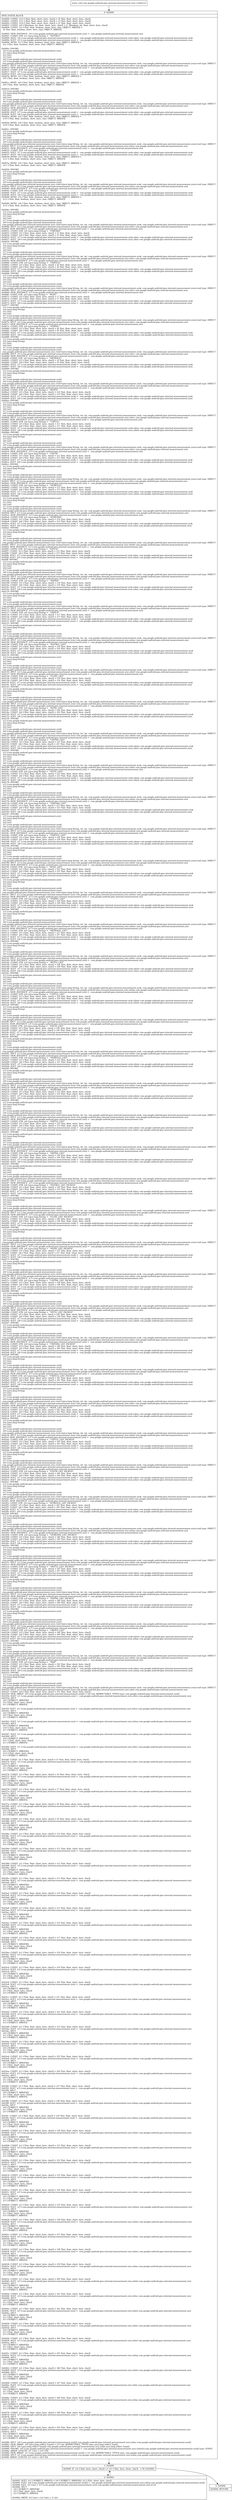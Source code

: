 digraph "CFG forcom.google.android.gms.internal.measurement.zzui.\<clinit\>()V" {
Node_0 [shape=record,label="{0\:\ 0x0000|MTH_ENTER_BLOCK\l|0x0000: CONST  (r12 I:?[int, float, short, byte, char]) = (4 ?[int, float, short, byte, char]) \l0x0001: CONST  (r11 I:?[int, float, short, byte, char]) = (3 ?[int, float, short, byte, char]) \l0x0002: CONST  (r10 I:?[int, float, short, byte, char]) = (2 ?[int, float, short, byte, char]) \l0x0003: CONST  (r9 I:?[boolean, int, float, short, byte, char]) = (1 ?[boolean, int, float, short, byte, char]) \l0x0004: CONST  (r2 I:?[int, float, boolean, short, byte, char, OBJECT, ARRAY]) = \l  (0 ?[int, float, boolean, short, byte, char, OBJECT, ARRAY])\l \l0x0005: NEW_INSTANCE  (r0 I:com.google.android.gms.internal.measurement.zzui) =  com.google.android.gms.internal.measurement.zzui \l0x0007: CONST_STR  (r1 I:java.lang.String) =  \"DOUBLE\" \l0x0009: SGET  (r4 I:com.google.android.gms.internal.measurement.zzuk) =  com.google.android.gms.internal.measurement.zzuk.zzbxv com.google.android.gms.internal.measurement.zzuk \l0x000b: SGET  (r5 I:com.google.android.gms.internal.measurement.zzux) =  com.google.android.gms.internal.measurement.zzux.zzbzk com.google.android.gms.internal.measurement.zzux \l0x000d: MOVE  (r3 I:?[int, float, boolean, short, byte, char, OBJECT, ARRAY]) = \l  (r2 I:?[int, float, boolean, short, byte, char, OBJECT, ARRAY])\l \l0x000e: INVOKE  \l  (r0 I:com.google.android.gms.internal.measurement.zzui)\l  (r1 I:java.lang.String)\l  (r2 I:int)\l  (r3 I:int)\l  (r4 I:com.google.android.gms.internal.measurement.zzuk)\l  (r5 I:com.google.android.gms.internal.measurement.zzux)\l com.google.android.gms.internal.measurement.zzui.\<init\>(java.lang.String, int, int, com.google.android.gms.internal.measurement.zzuk, com.google.android.gms.internal.measurement.zzux):void type: DIRECT \l0x0011: SPUT  (r0 I:com.google.android.gms.internal.measurement.zzui) com.google.android.gms.internal.measurement.zzui.zzbvn com.google.android.gms.internal.measurement.zzui \l0x0013: NEW_INSTANCE  (r3 I:com.google.android.gms.internal.measurement.zzui) =  com.google.android.gms.internal.measurement.zzui \l0x0015: CONST_STR  (r4 I:java.lang.String) =  \"FLOAT\" \l0x0017: SGET  (r7 I:com.google.android.gms.internal.measurement.zzuk) =  com.google.android.gms.internal.measurement.zzuk.zzbxv com.google.android.gms.internal.measurement.zzuk \l0x0019: SGET  (r8 I:com.google.android.gms.internal.measurement.zzux) =  com.google.android.gms.internal.measurement.zzux.zzbzj com.google.android.gms.internal.measurement.zzux \l0x001b: MOVE  (r5 I:?[int, float, boolean, short, byte, char, OBJECT, ARRAY]) = \l  (r9 I:?[int, float, boolean, short, byte, char, OBJECT, ARRAY])\l \l0x001c: MOVE  (r6 I:?[int, float, boolean, short, byte, char, OBJECT, ARRAY]) = \l  (r9 I:?[int, float, boolean, short, byte, char, OBJECT, ARRAY])\l \l0x001d: INVOKE  \l  (r3 I:com.google.android.gms.internal.measurement.zzui)\l  (r4 I:java.lang.String)\l  (r5 I:int)\l  (r6 I:int)\l  (r7 I:com.google.android.gms.internal.measurement.zzuk)\l  (r8 I:com.google.android.gms.internal.measurement.zzux)\l com.google.android.gms.internal.measurement.zzui.\<init\>(java.lang.String, int, int, com.google.android.gms.internal.measurement.zzuk, com.google.android.gms.internal.measurement.zzux):void type: DIRECT \l0x0020: SPUT  (r3 I:com.google.android.gms.internal.measurement.zzui) com.google.android.gms.internal.measurement.zzui.zzbvo com.google.android.gms.internal.measurement.zzui \l0x0022: NEW_INSTANCE  (r3 I:com.google.android.gms.internal.measurement.zzui) =  com.google.android.gms.internal.measurement.zzui \l0x0024: CONST_STR  (r4 I:java.lang.String) =  \"INT64\" \l0x0026: SGET  (r7 I:com.google.android.gms.internal.measurement.zzuk) =  com.google.android.gms.internal.measurement.zzuk.zzbxv com.google.android.gms.internal.measurement.zzuk \l0x0028: SGET  (r8 I:com.google.android.gms.internal.measurement.zzux) =  com.google.android.gms.internal.measurement.zzux.zzbzi com.google.android.gms.internal.measurement.zzux \l0x002a: MOVE  (r5 I:?[int, float, boolean, short, byte, char, OBJECT, ARRAY]) = \l  (r10 I:?[int, float, boolean, short, byte, char, OBJECT, ARRAY])\l \l0x002b: MOVE  (r6 I:?[int, float, boolean, short, byte, char, OBJECT, ARRAY]) = \l  (r10 I:?[int, float, boolean, short, byte, char, OBJECT, ARRAY])\l \l0x002c: INVOKE  \l  (r3 I:com.google.android.gms.internal.measurement.zzui)\l  (r4 I:java.lang.String)\l  (r5 I:int)\l  (r6 I:int)\l  (r7 I:com.google.android.gms.internal.measurement.zzuk)\l  (r8 I:com.google.android.gms.internal.measurement.zzux)\l com.google.android.gms.internal.measurement.zzui.\<init\>(java.lang.String, int, int, com.google.android.gms.internal.measurement.zzuk, com.google.android.gms.internal.measurement.zzux):void type: DIRECT \l0x002f: SPUT  (r3 I:com.google.android.gms.internal.measurement.zzui) com.google.android.gms.internal.measurement.zzui.zzbvp com.google.android.gms.internal.measurement.zzui \l0x0031: NEW_INSTANCE  (r3 I:com.google.android.gms.internal.measurement.zzui) =  com.google.android.gms.internal.measurement.zzui \l0x0033: CONST_STR  (r4 I:java.lang.String) =  \"UINT64\" \l0x0035: SGET  (r7 I:com.google.android.gms.internal.measurement.zzuk) =  com.google.android.gms.internal.measurement.zzuk.zzbxv com.google.android.gms.internal.measurement.zzuk \l0x0037: SGET  (r8 I:com.google.android.gms.internal.measurement.zzux) =  com.google.android.gms.internal.measurement.zzux.zzbzi com.google.android.gms.internal.measurement.zzux \l0x0039: MOVE  (r5 I:?[int, float, boolean, short, byte, char, OBJECT, ARRAY]) = \l  (r11 I:?[int, float, boolean, short, byte, char, OBJECT, ARRAY])\l \l0x003a: MOVE  (r6 I:?[int, float, boolean, short, byte, char, OBJECT, ARRAY]) = \l  (r11 I:?[int, float, boolean, short, byte, char, OBJECT, ARRAY])\l \l0x003b: INVOKE  \l  (r3 I:com.google.android.gms.internal.measurement.zzui)\l  (r4 I:java.lang.String)\l  (r5 I:int)\l  (r6 I:int)\l  (r7 I:com.google.android.gms.internal.measurement.zzuk)\l  (r8 I:com.google.android.gms.internal.measurement.zzux)\l com.google.android.gms.internal.measurement.zzui.\<init\>(java.lang.String, int, int, com.google.android.gms.internal.measurement.zzuk, com.google.android.gms.internal.measurement.zzux):void type: DIRECT \l0x003e: SPUT  (r3 I:com.google.android.gms.internal.measurement.zzui) com.google.android.gms.internal.measurement.zzui.zzbvq com.google.android.gms.internal.measurement.zzui \l0x0040: NEW_INSTANCE  (r3 I:com.google.android.gms.internal.measurement.zzui) =  com.google.android.gms.internal.measurement.zzui \l0x0042: CONST_STR  (r4 I:java.lang.String) =  \"INT32\" \l0x0044: SGET  (r7 I:com.google.android.gms.internal.measurement.zzuk) =  com.google.android.gms.internal.measurement.zzuk.zzbxv com.google.android.gms.internal.measurement.zzuk \l0x0046: SGET  (r8 I:com.google.android.gms.internal.measurement.zzux) =  com.google.android.gms.internal.measurement.zzux.zzbzh com.google.android.gms.internal.measurement.zzux \l0x0048: MOVE  (r5 I:?[int, float, boolean, short, byte, char, OBJECT, ARRAY]) = \l  (r12 I:?[int, float, boolean, short, byte, char, OBJECT, ARRAY])\l \l0x0049: MOVE  (r6 I:?[int, float, boolean, short, byte, char, OBJECT, ARRAY]) = \l  (r12 I:?[int, float, boolean, short, byte, char, OBJECT, ARRAY])\l \l0x004a: INVOKE  \l  (r3 I:com.google.android.gms.internal.measurement.zzui)\l  (r4 I:java.lang.String)\l  (r5 I:int)\l  (r6 I:int)\l  (r7 I:com.google.android.gms.internal.measurement.zzuk)\l  (r8 I:com.google.android.gms.internal.measurement.zzux)\l com.google.android.gms.internal.measurement.zzui.\<init\>(java.lang.String, int, int, com.google.android.gms.internal.measurement.zzuk, com.google.android.gms.internal.measurement.zzux):void type: DIRECT \l0x004d: SPUT  (r3 I:com.google.android.gms.internal.measurement.zzui) com.google.android.gms.internal.measurement.zzui.zzbvr com.google.android.gms.internal.measurement.zzui \l0x004f: NEW_INSTANCE  (r3 I:com.google.android.gms.internal.measurement.zzui) =  com.google.android.gms.internal.measurement.zzui \l0x0051: CONST_STR  (r4 I:java.lang.String) =  \"FIXED64\" \l0x0053: CONST  (r5 I:?[int, float, short, byte, char]) = (5 ?[int, float, short, byte, char]) \l0x0054: CONST  (r6 I:?[int, float, short, byte, char]) = (5 ?[int, float, short, byte, char]) \l0x0055: SGET  (r7 I:com.google.android.gms.internal.measurement.zzuk) =  com.google.android.gms.internal.measurement.zzuk.zzbxv com.google.android.gms.internal.measurement.zzuk \l0x0057: SGET  (r8 I:com.google.android.gms.internal.measurement.zzux) =  com.google.android.gms.internal.measurement.zzux.zzbzi com.google.android.gms.internal.measurement.zzux \l0x0059: INVOKE  \l  (r3 I:com.google.android.gms.internal.measurement.zzui)\l  (r4 I:java.lang.String)\l  (r5 I:int)\l  (r6 I:int)\l  (r7 I:com.google.android.gms.internal.measurement.zzuk)\l  (r8 I:com.google.android.gms.internal.measurement.zzux)\l com.google.android.gms.internal.measurement.zzui.\<init\>(java.lang.String, int, int, com.google.android.gms.internal.measurement.zzuk, com.google.android.gms.internal.measurement.zzux):void type: DIRECT \l0x005c: SPUT  (r3 I:com.google.android.gms.internal.measurement.zzui) com.google.android.gms.internal.measurement.zzui.zzbvs com.google.android.gms.internal.measurement.zzui \l0x005e: NEW_INSTANCE  (r3 I:com.google.android.gms.internal.measurement.zzui) =  com.google.android.gms.internal.measurement.zzui \l0x0060: CONST_STR  (r4 I:java.lang.String) =  \"FIXED32\" \l0x0062: CONST  (r5 I:?[int, float, short, byte, char]) = (6 ?[int, float, short, byte, char]) \l0x0063: CONST  (r6 I:?[int, float, short, byte, char]) = (6 ?[int, float, short, byte, char]) \l0x0064: SGET  (r7 I:com.google.android.gms.internal.measurement.zzuk) =  com.google.android.gms.internal.measurement.zzuk.zzbxv com.google.android.gms.internal.measurement.zzuk \l0x0066: SGET  (r8 I:com.google.android.gms.internal.measurement.zzux) =  com.google.android.gms.internal.measurement.zzux.zzbzh com.google.android.gms.internal.measurement.zzux \l0x0068: INVOKE  \l  (r3 I:com.google.android.gms.internal.measurement.zzui)\l  (r4 I:java.lang.String)\l  (r5 I:int)\l  (r6 I:int)\l  (r7 I:com.google.android.gms.internal.measurement.zzuk)\l  (r8 I:com.google.android.gms.internal.measurement.zzux)\l com.google.android.gms.internal.measurement.zzui.\<init\>(java.lang.String, int, int, com.google.android.gms.internal.measurement.zzuk, com.google.android.gms.internal.measurement.zzux):void type: DIRECT \l0x006b: SPUT  (r3 I:com.google.android.gms.internal.measurement.zzui) com.google.android.gms.internal.measurement.zzui.zzbvt com.google.android.gms.internal.measurement.zzui \l0x006d: NEW_INSTANCE  (r3 I:com.google.android.gms.internal.measurement.zzui) =  com.google.android.gms.internal.measurement.zzui \l0x006f: CONST_STR  (r4 I:java.lang.String) =  \"BOOL\" \l0x0071: CONST  (r5 I:?[int, float, short, byte, char]) = (7 ?[int, float, short, byte, char]) \l0x0072: CONST  (r6 I:?[int, float, short, byte, char]) = (7 ?[int, float, short, byte, char]) \l0x0073: SGET  (r7 I:com.google.android.gms.internal.measurement.zzuk) =  com.google.android.gms.internal.measurement.zzuk.zzbxv com.google.android.gms.internal.measurement.zzuk \l0x0075: SGET  (r8 I:com.google.android.gms.internal.measurement.zzux) =  com.google.android.gms.internal.measurement.zzux.zzbzl com.google.android.gms.internal.measurement.zzux \l0x0077: INVOKE  \l  (r3 I:com.google.android.gms.internal.measurement.zzui)\l  (r4 I:java.lang.String)\l  (r5 I:int)\l  (r6 I:int)\l  (r7 I:com.google.android.gms.internal.measurement.zzuk)\l  (r8 I:com.google.android.gms.internal.measurement.zzux)\l com.google.android.gms.internal.measurement.zzui.\<init\>(java.lang.String, int, int, com.google.android.gms.internal.measurement.zzuk, com.google.android.gms.internal.measurement.zzux):void type: DIRECT \l0x007a: SPUT  (r3 I:com.google.android.gms.internal.measurement.zzui) com.google.android.gms.internal.measurement.zzui.zzbvu com.google.android.gms.internal.measurement.zzui \l0x007c: NEW_INSTANCE  (r3 I:com.google.android.gms.internal.measurement.zzui) =  com.google.android.gms.internal.measurement.zzui \l0x007e: CONST_STR  (r4 I:java.lang.String) =  \"STRING\" \l0x0080: CONST  (r5 I:?[int, float, short, byte, char]) = (8 ?[int, float, short, byte, char]) \l0x0082: CONST  (r6 I:?[int, float, short, byte, char]) = (8 ?[int, float, short, byte, char]) \l0x0084: SGET  (r7 I:com.google.android.gms.internal.measurement.zzuk) =  com.google.android.gms.internal.measurement.zzuk.zzbxv com.google.android.gms.internal.measurement.zzuk \l0x0086: SGET  (r8 I:com.google.android.gms.internal.measurement.zzux) =  com.google.android.gms.internal.measurement.zzux.zzbzm com.google.android.gms.internal.measurement.zzux \l0x0088: INVOKE  \l  (r3 I:com.google.android.gms.internal.measurement.zzui)\l  (r4 I:java.lang.String)\l  (r5 I:int)\l  (r6 I:int)\l  (r7 I:com.google.android.gms.internal.measurement.zzuk)\l  (r8 I:com.google.android.gms.internal.measurement.zzux)\l com.google.android.gms.internal.measurement.zzui.\<init\>(java.lang.String, int, int, com.google.android.gms.internal.measurement.zzuk, com.google.android.gms.internal.measurement.zzux):void type: DIRECT \l0x008b: SPUT  (r3 I:com.google.android.gms.internal.measurement.zzui) com.google.android.gms.internal.measurement.zzui.zzbvv com.google.android.gms.internal.measurement.zzui \l0x008d: NEW_INSTANCE  (r3 I:com.google.android.gms.internal.measurement.zzui) =  com.google.android.gms.internal.measurement.zzui \l0x008f: CONST_STR  (r4 I:java.lang.String) =  \"MESSAGE\" \l0x0091: CONST  (r5 I:?[int, float, short, byte, char]) = (9 ?[int, float, short, byte, char]) \l0x0093: CONST  (r6 I:?[int, float, short, byte, char]) = (9 ?[int, float, short, byte, char]) \l0x0095: SGET  (r7 I:com.google.android.gms.internal.measurement.zzuk) =  com.google.android.gms.internal.measurement.zzuk.zzbxv com.google.android.gms.internal.measurement.zzuk \l0x0097: SGET  (r8 I:com.google.android.gms.internal.measurement.zzux) =  com.google.android.gms.internal.measurement.zzux.zzbzp com.google.android.gms.internal.measurement.zzux \l0x0099: INVOKE  \l  (r3 I:com.google.android.gms.internal.measurement.zzui)\l  (r4 I:java.lang.String)\l  (r5 I:int)\l  (r6 I:int)\l  (r7 I:com.google.android.gms.internal.measurement.zzuk)\l  (r8 I:com.google.android.gms.internal.measurement.zzux)\l com.google.android.gms.internal.measurement.zzui.\<init\>(java.lang.String, int, int, com.google.android.gms.internal.measurement.zzuk, com.google.android.gms.internal.measurement.zzux):void type: DIRECT \l0x009c: SPUT  (r3 I:com.google.android.gms.internal.measurement.zzui) com.google.android.gms.internal.measurement.zzui.zzbvw com.google.android.gms.internal.measurement.zzui \l0x009e: NEW_INSTANCE  (r3 I:com.google.android.gms.internal.measurement.zzui) =  com.google.android.gms.internal.measurement.zzui \l0x00a0: CONST_STR  (r4 I:java.lang.String) =  \"BYTES\" \l0x00a2: CONST  (r5 I:?[int, float, short, byte, char]) = (10 ?[int, float, short, byte, char]) \l0x00a4: CONST  (r6 I:?[int, float, short, byte, char]) = (10 ?[int, float, short, byte, char]) \l0x00a6: SGET  (r7 I:com.google.android.gms.internal.measurement.zzuk) =  com.google.android.gms.internal.measurement.zzuk.zzbxv com.google.android.gms.internal.measurement.zzuk \l0x00a8: SGET  (r8 I:com.google.android.gms.internal.measurement.zzux) =  com.google.android.gms.internal.measurement.zzux.zzbzn com.google.android.gms.internal.measurement.zzux \l0x00aa: INVOKE  \l  (r3 I:com.google.android.gms.internal.measurement.zzui)\l  (r4 I:java.lang.String)\l  (r5 I:int)\l  (r6 I:int)\l  (r7 I:com.google.android.gms.internal.measurement.zzuk)\l  (r8 I:com.google.android.gms.internal.measurement.zzux)\l com.google.android.gms.internal.measurement.zzui.\<init\>(java.lang.String, int, int, com.google.android.gms.internal.measurement.zzuk, com.google.android.gms.internal.measurement.zzux):void type: DIRECT \l0x00ad: SPUT  (r3 I:com.google.android.gms.internal.measurement.zzui) com.google.android.gms.internal.measurement.zzui.zzbvx com.google.android.gms.internal.measurement.zzui \l0x00af: NEW_INSTANCE  (r3 I:com.google.android.gms.internal.measurement.zzui) =  com.google.android.gms.internal.measurement.zzui \l0x00b1: CONST_STR  (r4 I:java.lang.String) =  \"UINT32\" \l0x00b3: CONST  (r5 I:?[int, float, short, byte, char]) = (11 ?[int, float, short, byte, char]) \l0x00b5: CONST  (r6 I:?[int, float, short, byte, char]) = (11 ?[int, float, short, byte, char]) \l0x00b7: SGET  (r7 I:com.google.android.gms.internal.measurement.zzuk) =  com.google.android.gms.internal.measurement.zzuk.zzbxv com.google.android.gms.internal.measurement.zzuk \l0x00b9: SGET  (r8 I:com.google.android.gms.internal.measurement.zzux) =  com.google.android.gms.internal.measurement.zzux.zzbzh com.google.android.gms.internal.measurement.zzux \l0x00bb: INVOKE  \l  (r3 I:com.google.android.gms.internal.measurement.zzui)\l  (r4 I:java.lang.String)\l  (r5 I:int)\l  (r6 I:int)\l  (r7 I:com.google.android.gms.internal.measurement.zzuk)\l  (r8 I:com.google.android.gms.internal.measurement.zzux)\l com.google.android.gms.internal.measurement.zzui.\<init\>(java.lang.String, int, int, com.google.android.gms.internal.measurement.zzuk, com.google.android.gms.internal.measurement.zzux):void type: DIRECT \l0x00be: SPUT  (r3 I:com.google.android.gms.internal.measurement.zzui) com.google.android.gms.internal.measurement.zzui.zzbvy com.google.android.gms.internal.measurement.zzui \l0x00c0: NEW_INSTANCE  (r3 I:com.google.android.gms.internal.measurement.zzui) =  com.google.android.gms.internal.measurement.zzui \l0x00c2: CONST_STR  (r4 I:java.lang.String) =  \"ENUM\" \l0x00c4: CONST  (r5 I:?[int, float, short, byte, char]) = (12 ?[int, float, short, byte, char]) \l0x00c6: CONST  (r6 I:?[int, float, short, byte, char]) = (12 ?[int, float, short, byte, char]) \l0x00c8: SGET  (r7 I:com.google.android.gms.internal.measurement.zzuk) =  com.google.android.gms.internal.measurement.zzuk.zzbxv com.google.android.gms.internal.measurement.zzuk \l0x00ca: SGET  (r8 I:com.google.android.gms.internal.measurement.zzux) =  com.google.android.gms.internal.measurement.zzux.zzbzo com.google.android.gms.internal.measurement.zzux \l0x00cc: INVOKE  \l  (r3 I:com.google.android.gms.internal.measurement.zzui)\l  (r4 I:java.lang.String)\l  (r5 I:int)\l  (r6 I:int)\l  (r7 I:com.google.android.gms.internal.measurement.zzuk)\l  (r8 I:com.google.android.gms.internal.measurement.zzux)\l com.google.android.gms.internal.measurement.zzui.\<init\>(java.lang.String, int, int, com.google.android.gms.internal.measurement.zzuk, com.google.android.gms.internal.measurement.zzux):void type: DIRECT \l0x00cf: SPUT  (r3 I:com.google.android.gms.internal.measurement.zzui) com.google.android.gms.internal.measurement.zzui.zzbvz com.google.android.gms.internal.measurement.zzui \l0x00d1: NEW_INSTANCE  (r3 I:com.google.android.gms.internal.measurement.zzui) =  com.google.android.gms.internal.measurement.zzui \l0x00d3: CONST_STR  (r4 I:java.lang.String) =  \"SFIXED32\" \l0x00d5: CONST  (r5 I:?[int, float, short, byte, char]) = (13 ?[int, float, short, byte, char]) \l0x00d7: CONST  (r6 I:?[int, float, short, byte, char]) = (13 ?[int, float, short, byte, char]) \l0x00d9: SGET  (r7 I:com.google.android.gms.internal.measurement.zzuk) =  com.google.android.gms.internal.measurement.zzuk.zzbxv com.google.android.gms.internal.measurement.zzuk \l0x00db: SGET  (r8 I:com.google.android.gms.internal.measurement.zzux) =  com.google.android.gms.internal.measurement.zzux.zzbzh com.google.android.gms.internal.measurement.zzux \l0x00dd: INVOKE  \l  (r3 I:com.google.android.gms.internal.measurement.zzui)\l  (r4 I:java.lang.String)\l  (r5 I:int)\l  (r6 I:int)\l  (r7 I:com.google.android.gms.internal.measurement.zzuk)\l  (r8 I:com.google.android.gms.internal.measurement.zzux)\l com.google.android.gms.internal.measurement.zzui.\<init\>(java.lang.String, int, int, com.google.android.gms.internal.measurement.zzuk, com.google.android.gms.internal.measurement.zzux):void type: DIRECT \l0x00e0: SPUT  (r3 I:com.google.android.gms.internal.measurement.zzui) com.google.android.gms.internal.measurement.zzui.zzbwa com.google.android.gms.internal.measurement.zzui \l0x00e2: NEW_INSTANCE  (r3 I:com.google.android.gms.internal.measurement.zzui) =  com.google.android.gms.internal.measurement.zzui \l0x00e4: CONST_STR  (r4 I:java.lang.String) =  \"SFIXED64\" \l0x00e6: CONST  (r5 I:?[int, float, short, byte, char]) = (14 ?[int, float, short, byte, char]) \l0x00e8: CONST  (r6 I:?[int, float, short, byte, char]) = (14 ?[int, float, short, byte, char]) \l0x00ea: SGET  (r7 I:com.google.android.gms.internal.measurement.zzuk) =  com.google.android.gms.internal.measurement.zzuk.zzbxv com.google.android.gms.internal.measurement.zzuk \l0x00ec: SGET  (r8 I:com.google.android.gms.internal.measurement.zzux) =  com.google.android.gms.internal.measurement.zzux.zzbzi com.google.android.gms.internal.measurement.zzux \l0x00ee: INVOKE  \l  (r3 I:com.google.android.gms.internal.measurement.zzui)\l  (r4 I:java.lang.String)\l  (r5 I:int)\l  (r6 I:int)\l  (r7 I:com.google.android.gms.internal.measurement.zzuk)\l  (r8 I:com.google.android.gms.internal.measurement.zzux)\l com.google.android.gms.internal.measurement.zzui.\<init\>(java.lang.String, int, int, com.google.android.gms.internal.measurement.zzuk, com.google.android.gms.internal.measurement.zzux):void type: DIRECT \l0x00f1: SPUT  (r3 I:com.google.android.gms.internal.measurement.zzui) com.google.android.gms.internal.measurement.zzui.zzbwb com.google.android.gms.internal.measurement.zzui \l0x00f3: NEW_INSTANCE  (r3 I:com.google.android.gms.internal.measurement.zzui) =  com.google.android.gms.internal.measurement.zzui \l0x00f5: CONST_STR  (r4 I:java.lang.String) =  \"SINT32\" \l0x00f7: CONST  (r5 I:?[int, float, short, byte, char]) = (15 ?[int, float, short, byte, char]) \l0x00f9: CONST  (r6 I:?[int, float, short, byte, char]) = (15 ?[int, float, short, byte, char]) \l0x00fb: SGET  (r7 I:com.google.android.gms.internal.measurement.zzuk) =  com.google.android.gms.internal.measurement.zzuk.zzbxv com.google.android.gms.internal.measurement.zzuk \l0x00fd: SGET  (r8 I:com.google.android.gms.internal.measurement.zzux) =  com.google.android.gms.internal.measurement.zzux.zzbzh com.google.android.gms.internal.measurement.zzux \l0x00ff: INVOKE  \l  (r3 I:com.google.android.gms.internal.measurement.zzui)\l  (r4 I:java.lang.String)\l  (r5 I:int)\l  (r6 I:int)\l  (r7 I:com.google.android.gms.internal.measurement.zzuk)\l  (r8 I:com.google.android.gms.internal.measurement.zzux)\l com.google.android.gms.internal.measurement.zzui.\<init\>(java.lang.String, int, int, com.google.android.gms.internal.measurement.zzuk, com.google.android.gms.internal.measurement.zzux):void type: DIRECT \l0x0102: SPUT  (r3 I:com.google.android.gms.internal.measurement.zzui) com.google.android.gms.internal.measurement.zzui.zzbwc com.google.android.gms.internal.measurement.zzui \l0x0104: NEW_INSTANCE  (r3 I:com.google.android.gms.internal.measurement.zzui) =  com.google.android.gms.internal.measurement.zzui \l0x0106: CONST_STR  (r4 I:java.lang.String) =  \"SINT64\" \l0x0108: CONST  (r5 I:?[int, float, short, byte, char]) = (16 ?[int, float, short, byte, char]) \l0x010a: CONST  (r6 I:?[int, float, short, byte, char]) = (16 ?[int, float, short, byte, char]) \l0x010c: SGET  (r7 I:com.google.android.gms.internal.measurement.zzuk) =  com.google.android.gms.internal.measurement.zzuk.zzbxv com.google.android.gms.internal.measurement.zzuk \l0x010e: SGET  (r8 I:com.google.android.gms.internal.measurement.zzux) =  com.google.android.gms.internal.measurement.zzux.zzbzi com.google.android.gms.internal.measurement.zzux \l0x0110: INVOKE  \l  (r3 I:com.google.android.gms.internal.measurement.zzui)\l  (r4 I:java.lang.String)\l  (r5 I:int)\l  (r6 I:int)\l  (r7 I:com.google.android.gms.internal.measurement.zzuk)\l  (r8 I:com.google.android.gms.internal.measurement.zzux)\l com.google.android.gms.internal.measurement.zzui.\<init\>(java.lang.String, int, int, com.google.android.gms.internal.measurement.zzuk, com.google.android.gms.internal.measurement.zzux):void type: DIRECT \l0x0113: SPUT  (r3 I:com.google.android.gms.internal.measurement.zzui) com.google.android.gms.internal.measurement.zzui.zzbwd com.google.android.gms.internal.measurement.zzui \l0x0115: NEW_INSTANCE  (r3 I:com.google.android.gms.internal.measurement.zzui) =  com.google.android.gms.internal.measurement.zzui \l0x0117: CONST_STR  (r4 I:java.lang.String) =  \"GROUP\" \l0x0119: CONST  (r5 I:?[int, float, short, byte, char]) = (17 ?[int, float, short, byte, char]) \l0x011b: CONST  (r6 I:?[int, float, short, byte, char]) = (17 ?[int, float, short, byte, char]) \l0x011d: SGET  (r7 I:com.google.android.gms.internal.measurement.zzuk) =  com.google.android.gms.internal.measurement.zzuk.zzbxv com.google.android.gms.internal.measurement.zzuk \l0x011f: SGET  (r8 I:com.google.android.gms.internal.measurement.zzux) =  com.google.android.gms.internal.measurement.zzux.zzbzp com.google.android.gms.internal.measurement.zzux \l0x0121: INVOKE  \l  (r3 I:com.google.android.gms.internal.measurement.zzui)\l  (r4 I:java.lang.String)\l  (r5 I:int)\l  (r6 I:int)\l  (r7 I:com.google.android.gms.internal.measurement.zzuk)\l  (r8 I:com.google.android.gms.internal.measurement.zzux)\l com.google.android.gms.internal.measurement.zzui.\<init\>(java.lang.String, int, int, com.google.android.gms.internal.measurement.zzuk, com.google.android.gms.internal.measurement.zzux):void type: DIRECT \l0x0124: SPUT  (r3 I:com.google.android.gms.internal.measurement.zzui) com.google.android.gms.internal.measurement.zzui.zzbwe com.google.android.gms.internal.measurement.zzui \l0x0126: NEW_INSTANCE  (r3 I:com.google.android.gms.internal.measurement.zzui) =  com.google.android.gms.internal.measurement.zzui \l0x0128: CONST_STR  (r4 I:java.lang.String) =  \"DOUBLE_LIST\" \l0x012a: CONST  (r5 I:?[int, float, short, byte, char]) = (18 ?[int, float, short, byte, char]) \l0x012c: CONST  (r6 I:?[int, float, short, byte, char]) = (18 ?[int, float, short, byte, char]) \l0x012e: SGET  (r7 I:com.google.android.gms.internal.measurement.zzuk) =  com.google.android.gms.internal.measurement.zzuk.zzbxw com.google.android.gms.internal.measurement.zzuk \l0x0130: SGET  (r8 I:com.google.android.gms.internal.measurement.zzux) =  com.google.android.gms.internal.measurement.zzux.zzbzk com.google.android.gms.internal.measurement.zzux \l0x0132: INVOKE  \l  (r3 I:com.google.android.gms.internal.measurement.zzui)\l  (r4 I:java.lang.String)\l  (r5 I:int)\l  (r6 I:int)\l  (r7 I:com.google.android.gms.internal.measurement.zzuk)\l  (r8 I:com.google.android.gms.internal.measurement.zzux)\l com.google.android.gms.internal.measurement.zzui.\<init\>(java.lang.String, int, int, com.google.android.gms.internal.measurement.zzuk, com.google.android.gms.internal.measurement.zzux):void type: DIRECT \l0x0135: SPUT  (r3 I:com.google.android.gms.internal.measurement.zzui) com.google.android.gms.internal.measurement.zzui.zzbwf com.google.android.gms.internal.measurement.zzui \l0x0137: NEW_INSTANCE  (r3 I:com.google.android.gms.internal.measurement.zzui) =  com.google.android.gms.internal.measurement.zzui \l0x0139: CONST_STR  (r4 I:java.lang.String) =  \"FLOAT_LIST\" \l0x013b: CONST  (r5 I:?[int, float, short, byte, char]) = (19 ?[int, float, short, byte, char]) \l0x013d: CONST  (r6 I:?[int, float, short, byte, char]) = (19 ?[int, float, short, byte, char]) \l0x013f: SGET  (r7 I:com.google.android.gms.internal.measurement.zzuk) =  com.google.android.gms.internal.measurement.zzuk.zzbxw com.google.android.gms.internal.measurement.zzuk \l0x0141: SGET  (r8 I:com.google.android.gms.internal.measurement.zzux) =  com.google.android.gms.internal.measurement.zzux.zzbzj com.google.android.gms.internal.measurement.zzux \l0x0143: INVOKE  \l  (r3 I:com.google.android.gms.internal.measurement.zzui)\l  (r4 I:java.lang.String)\l  (r5 I:int)\l  (r6 I:int)\l  (r7 I:com.google.android.gms.internal.measurement.zzuk)\l  (r8 I:com.google.android.gms.internal.measurement.zzux)\l com.google.android.gms.internal.measurement.zzui.\<init\>(java.lang.String, int, int, com.google.android.gms.internal.measurement.zzuk, com.google.android.gms.internal.measurement.zzux):void type: DIRECT \l0x0146: SPUT  (r3 I:com.google.android.gms.internal.measurement.zzui) com.google.android.gms.internal.measurement.zzui.zzbwg com.google.android.gms.internal.measurement.zzui \l0x0148: NEW_INSTANCE  (r3 I:com.google.android.gms.internal.measurement.zzui) =  com.google.android.gms.internal.measurement.zzui \l0x014a: CONST_STR  (r4 I:java.lang.String) =  \"INT64_LIST\" \l0x014c: CONST  (r5 I:?[int, float, short, byte, char]) = (20 ?[int, float, short, byte, char]) \l0x014e: CONST  (r6 I:?[int, float, short, byte, char]) = (20 ?[int, float, short, byte, char]) \l0x0150: SGET  (r7 I:com.google.android.gms.internal.measurement.zzuk) =  com.google.android.gms.internal.measurement.zzuk.zzbxw com.google.android.gms.internal.measurement.zzuk \l0x0152: SGET  (r8 I:com.google.android.gms.internal.measurement.zzux) =  com.google.android.gms.internal.measurement.zzux.zzbzi com.google.android.gms.internal.measurement.zzux \l0x0154: INVOKE  \l  (r3 I:com.google.android.gms.internal.measurement.zzui)\l  (r4 I:java.lang.String)\l  (r5 I:int)\l  (r6 I:int)\l  (r7 I:com.google.android.gms.internal.measurement.zzuk)\l  (r8 I:com.google.android.gms.internal.measurement.zzux)\l com.google.android.gms.internal.measurement.zzui.\<init\>(java.lang.String, int, int, com.google.android.gms.internal.measurement.zzuk, com.google.android.gms.internal.measurement.zzux):void type: DIRECT \l0x0157: SPUT  (r3 I:com.google.android.gms.internal.measurement.zzui) com.google.android.gms.internal.measurement.zzui.zzbwh com.google.android.gms.internal.measurement.zzui \l0x0159: NEW_INSTANCE  (r3 I:com.google.android.gms.internal.measurement.zzui) =  com.google.android.gms.internal.measurement.zzui \l0x015b: CONST_STR  (r4 I:java.lang.String) =  \"UINT64_LIST\" \l0x015d: CONST  (r5 I:?[int, float, short, byte, char]) = (21 ?[int, float, short, byte, char]) \l0x015f: CONST  (r6 I:?[int, float, short, byte, char]) = (21 ?[int, float, short, byte, char]) \l0x0161: SGET  (r7 I:com.google.android.gms.internal.measurement.zzuk) =  com.google.android.gms.internal.measurement.zzuk.zzbxw com.google.android.gms.internal.measurement.zzuk \l0x0163: SGET  (r8 I:com.google.android.gms.internal.measurement.zzux) =  com.google.android.gms.internal.measurement.zzux.zzbzi com.google.android.gms.internal.measurement.zzux \l0x0165: INVOKE  \l  (r3 I:com.google.android.gms.internal.measurement.zzui)\l  (r4 I:java.lang.String)\l  (r5 I:int)\l  (r6 I:int)\l  (r7 I:com.google.android.gms.internal.measurement.zzuk)\l  (r8 I:com.google.android.gms.internal.measurement.zzux)\l com.google.android.gms.internal.measurement.zzui.\<init\>(java.lang.String, int, int, com.google.android.gms.internal.measurement.zzuk, com.google.android.gms.internal.measurement.zzux):void type: DIRECT \l0x0168: SPUT  (r3 I:com.google.android.gms.internal.measurement.zzui) com.google.android.gms.internal.measurement.zzui.zzbwi com.google.android.gms.internal.measurement.zzui \l0x016a: NEW_INSTANCE  (r3 I:com.google.android.gms.internal.measurement.zzui) =  com.google.android.gms.internal.measurement.zzui \l0x016c: CONST_STR  (r4 I:java.lang.String) =  \"INT32_LIST\" \l0x016e: CONST  (r5 I:?[int, float, short, byte, char]) = (22 ?[int, float, short, byte, char]) \l0x0170: CONST  (r6 I:?[int, float, short, byte, char]) = (22 ?[int, float, short, byte, char]) \l0x0172: SGET  (r7 I:com.google.android.gms.internal.measurement.zzuk) =  com.google.android.gms.internal.measurement.zzuk.zzbxw com.google.android.gms.internal.measurement.zzuk \l0x0174: SGET  (r8 I:com.google.android.gms.internal.measurement.zzux) =  com.google.android.gms.internal.measurement.zzux.zzbzh com.google.android.gms.internal.measurement.zzux \l0x0176: INVOKE  \l  (r3 I:com.google.android.gms.internal.measurement.zzui)\l  (r4 I:java.lang.String)\l  (r5 I:int)\l  (r6 I:int)\l  (r7 I:com.google.android.gms.internal.measurement.zzuk)\l  (r8 I:com.google.android.gms.internal.measurement.zzux)\l com.google.android.gms.internal.measurement.zzui.\<init\>(java.lang.String, int, int, com.google.android.gms.internal.measurement.zzuk, com.google.android.gms.internal.measurement.zzux):void type: DIRECT \l0x0179: SPUT  (r3 I:com.google.android.gms.internal.measurement.zzui) com.google.android.gms.internal.measurement.zzui.zzbwj com.google.android.gms.internal.measurement.zzui \l0x017b: NEW_INSTANCE  (r3 I:com.google.android.gms.internal.measurement.zzui) =  com.google.android.gms.internal.measurement.zzui \l0x017d: CONST_STR  (r4 I:java.lang.String) =  \"FIXED64_LIST\" \l0x017f: CONST  (r5 I:?[int, float, short, byte, char]) = (23 ?[int, float, short, byte, char]) \l0x0181: CONST  (r6 I:?[int, float, short, byte, char]) = (23 ?[int, float, short, byte, char]) \l0x0183: SGET  (r7 I:com.google.android.gms.internal.measurement.zzuk) =  com.google.android.gms.internal.measurement.zzuk.zzbxw com.google.android.gms.internal.measurement.zzuk \l0x0185: SGET  (r8 I:com.google.android.gms.internal.measurement.zzux) =  com.google.android.gms.internal.measurement.zzux.zzbzi com.google.android.gms.internal.measurement.zzux \l0x0187: INVOKE  \l  (r3 I:com.google.android.gms.internal.measurement.zzui)\l  (r4 I:java.lang.String)\l  (r5 I:int)\l  (r6 I:int)\l  (r7 I:com.google.android.gms.internal.measurement.zzuk)\l  (r8 I:com.google.android.gms.internal.measurement.zzux)\l com.google.android.gms.internal.measurement.zzui.\<init\>(java.lang.String, int, int, com.google.android.gms.internal.measurement.zzuk, com.google.android.gms.internal.measurement.zzux):void type: DIRECT \l0x018a: SPUT  (r3 I:com.google.android.gms.internal.measurement.zzui) com.google.android.gms.internal.measurement.zzui.zzbwk com.google.android.gms.internal.measurement.zzui \l0x018c: NEW_INSTANCE  (r3 I:com.google.android.gms.internal.measurement.zzui) =  com.google.android.gms.internal.measurement.zzui \l0x018e: CONST_STR  (r4 I:java.lang.String) =  \"FIXED32_LIST\" \l0x0190: CONST  (r5 I:?[int, float, short, byte, char]) = (24 ?[int, float, short, byte, char]) \l0x0192: CONST  (r6 I:?[int, float, short, byte, char]) = (24 ?[int, float, short, byte, char]) \l0x0194: SGET  (r7 I:com.google.android.gms.internal.measurement.zzuk) =  com.google.android.gms.internal.measurement.zzuk.zzbxw com.google.android.gms.internal.measurement.zzuk \l0x0196: SGET  (r8 I:com.google.android.gms.internal.measurement.zzux) =  com.google.android.gms.internal.measurement.zzux.zzbzh com.google.android.gms.internal.measurement.zzux \l0x0198: INVOKE  \l  (r3 I:com.google.android.gms.internal.measurement.zzui)\l  (r4 I:java.lang.String)\l  (r5 I:int)\l  (r6 I:int)\l  (r7 I:com.google.android.gms.internal.measurement.zzuk)\l  (r8 I:com.google.android.gms.internal.measurement.zzux)\l com.google.android.gms.internal.measurement.zzui.\<init\>(java.lang.String, int, int, com.google.android.gms.internal.measurement.zzuk, com.google.android.gms.internal.measurement.zzux):void type: DIRECT \l0x019b: SPUT  (r3 I:com.google.android.gms.internal.measurement.zzui) com.google.android.gms.internal.measurement.zzui.zzbwl com.google.android.gms.internal.measurement.zzui \l0x019d: NEW_INSTANCE  (r3 I:com.google.android.gms.internal.measurement.zzui) =  com.google.android.gms.internal.measurement.zzui \l0x019f: CONST_STR  (r4 I:java.lang.String) =  \"BOOL_LIST\" \l0x01a1: CONST  (r5 I:?[int, float, short, byte, char]) = (25 ?[int, float, short, byte, char]) \l0x01a3: CONST  (r6 I:?[int, float, short, byte, char]) = (25 ?[int, float, short, byte, char]) \l0x01a5: SGET  (r7 I:com.google.android.gms.internal.measurement.zzuk) =  com.google.android.gms.internal.measurement.zzuk.zzbxw com.google.android.gms.internal.measurement.zzuk \l0x01a7: SGET  (r8 I:com.google.android.gms.internal.measurement.zzux) =  com.google.android.gms.internal.measurement.zzux.zzbzl com.google.android.gms.internal.measurement.zzux \l0x01a9: INVOKE  \l  (r3 I:com.google.android.gms.internal.measurement.zzui)\l  (r4 I:java.lang.String)\l  (r5 I:int)\l  (r6 I:int)\l  (r7 I:com.google.android.gms.internal.measurement.zzuk)\l  (r8 I:com.google.android.gms.internal.measurement.zzux)\l com.google.android.gms.internal.measurement.zzui.\<init\>(java.lang.String, int, int, com.google.android.gms.internal.measurement.zzuk, com.google.android.gms.internal.measurement.zzux):void type: DIRECT \l0x01ac: SPUT  (r3 I:com.google.android.gms.internal.measurement.zzui) com.google.android.gms.internal.measurement.zzui.zzbwm com.google.android.gms.internal.measurement.zzui \l0x01ae: NEW_INSTANCE  (r3 I:com.google.android.gms.internal.measurement.zzui) =  com.google.android.gms.internal.measurement.zzui \l0x01b0: CONST_STR  (r4 I:java.lang.String) =  \"STRING_LIST\" \l0x01b2: CONST  (r5 I:?[int, float, short, byte, char]) = (26 ?[int, float, short, byte, char]) \l0x01b4: CONST  (r6 I:?[int, float, short, byte, char]) = (26 ?[int, float, short, byte, char]) \l0x01b6: SGET  (r7 I:com.google.android.gms.internal.measurement.zzuk) =  com.google.android.gms.internal.measurement.zzuk.zzbxw com.google.android.gms.internal.measurement.zzuk \l0x01b8: SGET  (r8 I:com.google.android.gms.internal.measurement.zzux) =  com.google.android.gms.internal.measurement.zzux.zzbzm com.google.android.gms.internal.measurement.zzux \l0x01ba: INVOKE  \l  (r3 I:com.google.android.gms.internal.measurement.zzui)\l  (r4 I:java.lang.String)\l  (r5 I:int)\l  (r6 I:int)\l  (r7 I:com.google.android.gms.internal.measurement.zzuk)\l  (r8 I:com.google.android.gms.internal.measurement.zzux)\l com.google.android.gms.internal.measurement.zzui.\<init\>(java.lang.String, int, int, com.google.android.gms.internal.measurement.zzuk, com.google.android.gms.internal.measurement.zzux):void type: DIRECT \l0x01bd: SPUT  (r3 I:com.google.android.gms.internal.measurement.zzui) com.google.android.gms.internal.measurement.zzui.zzbwn com.google.android.gms.internal.measurement.zzui \l0x01bf: NEW_INSTANCE  (r3 I:com.google.android.gms.internal.measurement.zzui) =  com.google.android.gms.internal.measurement.zzui \l0x01c1: CONST_STR  (r4 I:java.lang.String) =  \"MESSAGE_LIST\" \l0x01c3: CONST  (r5 I:?[int, float, short, byte, char]) = (27 ?[int, float, short, byte, char]) \l0x01c5: CONST  (r6 I:?[int, float, short, byte, char]) = (27 ?[int, float, short, byte, char]) \l0x01c7: SGET  (r7 I:com.google.android.gms.internal.measurement.zzuk) =  com.google.android.gms.internal.measurement.zzuk.zzbxw com.google.android.gms.internal.measurement.zzuk \l0x01c9: SGET  (r8 I:com.google.android.gms.internal.measurement.zzux) =  com.google.android.gms.internal.measurement.zzux.zzbzp com.google.android.gms.internal.measurement.zzux \l0x01cb: INVOKE  \l  (r3 I:com.google.android.gms.internal.measurement.zzui)\l  (r4 I:java.lang.String)\l  (r5 I:int)\l  (r6 I:int)\l  (r7 I:com.google.android.gms.internal.measurement.zzuk)\l  (r8 I:com.google.android.gms.internal.measurement.zzux)\l com.google.android.gms.internal.measurement.zzui.\<init\>(java.lang.String, int, int, com.google.android.gms.internal.measurement.zzuk, com.google.android.gms.internal.measurement.zzux):void type: DIRECT \l0x01ce: SPUT  (r3 I:com.google.android.gms.internal.measurement.zzui) com.google.android.gms.internal.measurement.zzui.zzbwo com.google.android.gms.internal.measurement.zzui \l0x01d0: NEW_INSTANCE  (r3 I:com.google.android.gms.internal.measurement.zzui) =  com.google.android.gms.internal.measurement.zzui \l0x01d2: CONST_STR  (r4 I:java.lang.String) =  \"BYTES_LIST\" \l0x01d4: CONST  (r5 I:?[int, float, short, byte, char]) = (28 ?[int, float, short, byte, char]) \l0x01d6: CONST  (r6 I:?[int, float, short, byte, char]) = (28 ?[int, float, short, byte, char]) \l0x01d8: SGET  (r7 I:com.google.android.gms.internal.measurement.zzuk) =  com.google.android.gms.internal.measurement.zzuk.zzbxw com.google.android.gms.internal.measurement.zzuk \l0x01da: SGET  (r8 I:com.google.android.gms.internal.measurement.zzux) =  com.google.android.gms.internal.measurement.zzux.zzbzn com.google.android.gms.internal.measurement.zzux \l0x01dc: INVOKE  \l  (r3 I:com.google.android.gms.internal.measurement.zzui)\l  (r4 I:java.lang.String)\l  (r5 I:int)\l  (r6 I:int)\l  (r7 I:com.google.android.gms.internal.measurement.zzuk)\l  (r8 I:com.google.android.gms.internal.measurement.zzux)\l com.google.android.gms.internal.measurement.zzui.\<init\>(java.lang.String, int, int, com.google.android.gms.internal.measurement.zzuk, com.google.android.gms.internal.measurement.zzux):void type: DIRECT \l0x01df: SPUT  (r3 I:com.google.android.gms.internal.measurement.zzui) com.google.android.gms.internal.measurement.zzui.zzbwp com.google.android.gms.internal.measurement.zzui \l0x01e1: NEW_INSTANCE  (r3 I:com.google.android.gms.internal.measurement.zzui) =  com.google.android.gms.internal.measurement.zzui \l0x01e3: CONST_STR  (r4 I:java.lang.String) =  \"UINT32_LIST\" \l0x01e5: CONST  (r5 I:?[int, float, short, byte, char]) = (29 ?[int, float, short, byte, char]) \l0x01e7: CONST  (r6 I:?[int, float, short, byte, char]) = (29 ?[int, float, short, byte, char]) \l0x01e9: SGET  (r7 I:com.google.android.gms.internal.measurement.zzuk) =  com.google.android.gms.internal.measurement.zzuk.zzbxw com.google.android.gms.internal.measurement.zzuk \l0x01eb: SGET  (r8 I:com.google.android.gms.internal.measurement.zzux) =  com.google.android.gms.internal.measurement.zzux.zzbzh com.google.android.gms.internal.measurement.zzux \l0x01ed: INVOKE  \l  (r3 I:com.google.android.gms.internal.measurement.zzui)\l  (r4 I:java.lang.String)\l  (r5 I:int)\l  (r6 I:int)\l  (r7 I:com.google.android.gms.internal.measurement.zzuk)\l  (r8 I:com.google.android.gms.internal.measurement.zzux)\l com.google.android.gms.internal.measurement.zzui.\<init\>(java.lang.String, int, int, com.google.android.gms.internal.measurement.zzuk, com.google.android.gms.internal.measurement.zzux):void type: DIRECT \l0x01f0: SPUT  (r3 I:com.google.android.gms.internal.measurement.zzui) com.google.android.gms.internal.measurement.zzui.zzbwq com.google.android.gms.internal.measurement.zzui \l0x01f2: NEW_INSTANCE  (r3 I:com.google.android.gms.internal.measurement.zzui) =  com.google.android.gms.internal.measurement.zzui \l0x01f4: CONST_STR  (r4 I:java.lang.String) =  \"ENUM_LIST\" \l0x01f6: CONST  (r5 I:?[int, float, short, byte, char]) = (30 ?[int, float, short, byte, char]) \l0x01f8: CONST  (r6 I:?[int, float, short, byte, char]) = (30 ?[int, float, short, byte, char]) \l0x01fa: SGET  (r7 I:com.google.android.gms.internal.measurement.zzuk) =  com.google.android.gms.internal.measurement.zzuk.zzbxw com.google.android.gms.internal.measurement.zzuk \l0x01fc: SGET  (r8 I:com.google.android.gms.internal.measurement.zzux) =  com.google.android.gms.internal.measurement.zzux.zzbzo com.google.android.gms.internal.measurement.zzux \l0x01fe: INVOKE  \l  (r3 I:com.google.android.gms.internal.measurement.zzui)\l  (r4 I:java.lang.String)\l  (r5 I:int)\l  (r6 I:int)\l  (r7 I:com.google.android.gms.internal.measurement.zzuk)\l  (r8 I:com.google.android.gms.internal.measurement.zzux)\l com.google.android.gms.internal.measurement.zzui.\<init\>(java.lang.String, int, int, com.google.android.gms.internal.measurement.zzuk, com.google.android.gms.internal.measurement.zzux):void type: DIRECT \l0x0201: SPUT  (r3 I:com.google.android.gms.internal.measurement.zzui) com.google.android.gms.internal.measurement.zzui.zzbwr com.google.android.gms.internal.measurement.zzui \l0x0203: NEW_INSTANCE  (r3 I:com.google.android.gms.internal.measurement.zzui) =  com.google.android.gms.internal.measurement.zzui \l0x0205: CONST_STR  (r4 I:java.lang.String) =  \"SFIXED32_LIST\" \l0x0207: CONST  (r5 I:?[int, float, short, byte, char]) = (31 ?[int, float, short, byte, char]) \l0x0209: CONST  (r6 I:?[int, float, short, byte, char]) = (31 ?[int, float, short, byte, char]) \l0x020b: SGET  (r7 I:com.google.android.gms.internal.measurement.zzuk) =  com.google.android.gms.internal.measurement.zzuk.zzbxw com.google.android.gms.internal.measurement.zzuk \l0x020d: SGET  (r8 I:com.google.android.gms.internal.measurement.zzux) =  com.google.android.gms.internal.measurement.zzux.zzbzh com.google.android.gms.internal.measurement.zzux \l0x020f: INVOKE  \l  (r3 I:com.google.android.gms.internal.measurement.zzui)\l  (r4 I:java.lang.String)\l  (r5 I:int)\l  (r6 I:int)\l  (r7 I:com.google.android.gms.internal.measurement.zzuk)\l  (r8 I:com.google.android.gms.internal.measurement.zzux)\l com.google.android.gms.internal.measurement.zzui.\<init\>(java.lang.String, int, int, com.google.android.gms.internal.measurement.zzuk, com.google.android.gms.internal.measurement.zzux):void type: DIRECT \l0x0212: SPUT  (r3 I:com.google.android.gms.internal.measurement.zzui) com.google.android.gms.internal.measurement.zzui.zzbws com.google.android.gms.internal.measurement.zzui \l0x0214: NEW_INSTANCE  (r3 I:com.google.android.gms.internal.measurement.zzui) =  com.google.android.gms.internal.measurement.zzui \l0x0216: CONST_STR  (r4 I:java.lang.String) =  \"SFIXED64_LIST\" \l0x0218: CONST  (r5 I:?[int, float, short, byte, char]) = (32 ?[int, float, short, byte, char]) \l0x021a: CONST  (r6 I:?[int, float, short, byte, char]) = (32 ?[int, float, short, byte, char]) \l0x021c: SGET  (r7 I:com.google.android.gms.internal.measurement.zzuk) =  com.google.android.gms.internal.measurement.zzuk.zzbxw com.google.android.gms.internal.measurement.zzuk \l0x021e: SGET  (r8 I:com.google.android.gms.internal.measurement.zzux) =  com.google.android.gms.internal.measurement.zzux.zzbzi com.google.android.gms.internal.measurement.zzux \l0x0220: INVOKE  \l  (r3 I:com.google.android.gms.internal.measurement.zzui)\l  (r4 I:java.lang.String)\l  (r5 I:int)\l  (r6 I:int)\l  (r7 I:com.google.android.gms.internal.measurement.zzuk)\l  (r8 I:com.google.android.gms.internal.measurement.zzux)\l com.google.android.gms.internal.measurement.zzui.\<init\>(java.lang.String, int, int, com.google.android.gms.internal.measurement.zzuk, com.google.android.gms.internal.measurement.zzux):void type: DIRECT \l0x0223: SPUT  (r3 I:com.google.android.gms.internal.measurement.zzui) com.google.android.gms.internal.measurement.zzui.zzbwt com.google.android.gms.internal.measurement.zzui \l0x0225: NEW_INSTANCE  (r3 I:com.google.android.gms.internal.measurement.zzui) =  com.google.android.gms.internal.measurement.zzui \l0x0227: CONST_STR  (r4 I:java.lang.String) =  \"SINT32_LIST\" \l0x0229: CONST  (r5 I:?[int, float, short, byte, char]) = (33 ?[int, float, short, byte, char]) \l0x022b: CONST  (r6 I:?[int, float, short, byte, char]) = (33 ?[int, float, short, byte, char]) \l0x022d: SGET  (r7 I:com.google.android.gms.internal.measurement.zzuk) =  com.google.android.gms.internal.measurement.zzuk.zzbxw com.google.android.gms.internal.measurement.zzuk \l0x022f: SGET  (r8 I:com.google.android.gms.internal.measurement.zzux) =  com.google.android.gms.internal.measurement.zzux.zzbzh com.google.android.gms.internal.measurement.zzux \l0x0231: INVOKE  \l  (r3 I:com.google.android.gms.internal.measurement.zzui)\l  (r4 I:java.lang.String)\l  (r5 I:int)\l  (r6 I:int)\l  (r7 I:com.google.android.gms.internal.measurement.zzuk)\l  (r8 I:com.google.android.gms.internal.measurement.zzux)\l com.google.android.gms.internal.measurement.zzui.\<init\>(java.lang.String, int, int, com.google.android.gms.internal.measurement.zzuk, com.google.android.gms.internal.measurement.zzux):void type: DIRECT \l0x0234: SPUT  (r3 I:com.google.android.gms.internal.measurement.zzui) com.google.android.gms.internal.measurement.zzui.zzbwu com.google.android.gms.internal.measurement.zzui \l0x0236: NEW_INSTANCE  (r3 I:com.google.android.gms.internal.measurement.zzui) =  com.google.android.gms.internal.measurement.zzui \l0x0238: CONST_STR  (r4 I:java.lang.String) =  \"SINT64_LIST\" \l0x023a: CONST  (r5 I:?[int, float, short, byte, char]) = (34 ?[int, float, short, byte, char]) \l0x023c: CONST  (r6 I:?[int, float, short, byte, char]) = (34 ?[int, float, short, byte, char]) \l0x023e: SGET  (r7 I:com.google.android.gms.internal.measurement.zzuk) =  com.google.android.gms.internal.measurement.zzuk.zzbxw com.google.android.gms.internal.measurement.zzuk \l0x0240: SGET  (r8 I:com.google.android.gms.internal.measurement.zzux) =  com.google.android.gms.internal.measurement.zzux.zzbzi com.google.android.gms.internal.measurement.zzux \l0x0242: INVOKE  \l  (r3 I:com.google.android.gms.internal.measurement.zzui)\l  (r4 I:java.lang.String)\l  (r5 I:int)\l  (r6 I:int)\l  (r7 I:com.google.android.gms.internal.measurement.zzuk)\l  (r8 I:com.google.android.gms.internal.measurement.zzux)\l com.google.android.gms.internal.measurement.zzui.\<init\>(java.lang.String, int, int, com.google.android.gms.internal.measurement.zzuk, com.google.android.gms.internal.measurement.zzux):void type: DIRECT \l0x0245: SPUT  (r3 I:com.google.android.gms.internal.measurement.zzui) com.google.android.gms.internal.measurement.zzui.zzbwv com.google.android.gms.internal.measurement.zzui \l0x0247: NEW_INSTANCE  (r3 I:com.google.android.gms.internal.measurement.zzui) =  com.google.android.gms.internal.measurement.zzui \l0x0249: CONST_STR  (r4 I:java.lang.String) =  \"DOUBLE_LIST_PACKED\" \l0x024b: CONST  (r5 I:?[int, float, short, byte, char]) = (35 ?[int, float, short, byte, char]) \l0x024d: CONST  (r6 I:?[int, float, short, byte, char]) = (35 ?[int, float, short, byte, char]) \l0x024f: SGET  (r7 I:com.google.android.gms.internal.measurement.zzuk) =  com.google.android.gms.internal.measurement.zzuk.zzbxx com.google.android.gms.internal.measurement.zzuk \l0x0251: SGET  (r8 I:com.google.android.gms.internal.measurement.zzux) =  com.google.android.gms.internal.measurement.zzux.zzbzk com.google.android.gms.internal.measurement.zzux \l0x0253: INVOKE  \l  (r3 I:com.google.android.gms.internal.measurement.zzui)\l  (r4 I:java.lang.String)\l  (r5 I:int)\l  (r6 I:int)\l  (r7 I:com.google.android.gms.internal.measurement.zzuk)\l  (r8 I:com.google.android.gms.internal.measurement.zzux)\l com.google.android.gms.internal.measurement.zzui.\<init\>(java.lang.String, int, int, com.google.android.gms.internal.measurement.zzuk, com.google.android.gms.internal.measurement.zzux):void type: DIRECT \l0x0256: SPUT  (r3 I:com.google.android.gms.internal.measurement.zzui) com.google.android.gms.internal.measurement.zzui.zzbww com.google.android.gms.internal.measurement.zzui \l0x0258: NEW_INSTANCE  (r3 I:com.google.android.gms.internal.measurement.zzui) =  com.google.android.gms.internal.measurement.zzui \l0x025a: CONST_STR  (r4 I:java.lang.String) =  \"FLOAT_LIST_PACKED\" \l0x025c: CONST  (r5 I:?[int, float, short, byte, char]) = (36 ?[int, float, short, byte, char]) \l0x025e: CONST  (r6 I:?[int, float, short, byte, char]) = (36 ?[int, float, short, byte, char]) \l0x0260: SGET  (r7 I:com.google.android.gms.internal.measurement.zzuk) =  com.google.android.gms.internal.measurement.zzuk.zzbxx com.google.android.gms.internal.measurement.zzuk \l0x0262: SGET  (r8 I:com.google.android.gms.internal.measurement.zzux) =  com.google.android.gms.internal.measurement.zzux.zzbzj com.google.android.gms.internal.measurement.zzux \l0x0264: INVOKE  \l  (r3 I:com.google.android.gms.internal.measurement.zzui)\l  (r4 I:java.lang.String)\l  (r5 I:int)\l  (r6 I:int)\l  (r7 I:com.google.android.gms.internal.measurement.zzuk)\l  (r8 I:com.google.android.gms.internal.measurement.zzux)\l com.google.android.gms.internal.measurement.zzui.\<init\>(java.lang.String, int, int, com.google.android.gms.internal.measurement.zzuk, com.google.android.gms.internal.measurement.zzux):void type: DIRECT \l0x0267: SPUT  (r3 I:com.google.android.gms.internal.measurement.zzui) com.google.android.gms.internal.measurement.zzui.zzbwx com.google.android.gms.internal.measurement.zzui \l0x0269: NEW_INSTANCE  (r3 I:com.google.android.gms.internal.measurement.zzui) =  com.google.android.gms.internal.measurement.zzui \l0x026b: CONST_STR  (r4 I:java.lang.String) =  \"INT64_LIST_PACKED\" \l0x026d: CONST  (r5 I:?[int, float, short, byte, char]) = (37 ?[int, float, short, byte, char]) \l0x026f: CONST  (r6 I:?[int, float, short, byte, char]) = (37 ?[int, float, short, byte, char]) \l0x0271: SGET  (r7 I:com.google.android.gms.internal.measurement.zzuk) =  com.google.android.gms.internal.measurement.zzuk.zzbxx com.google.android.gms.internal.measurement.zzuk \l0x0273: SGET  (r8 I:com.google.android.gms.internal.measurement.zzux) =  com.google.android.gms.internal.measurement.zzux.zzbzi com.google.android.gms.internal.measurement.zzux \l0x0275: INVOKE  \l  (r3 I:com.google.android.gms.internal.measurement.zzui)\l  (r4 I:java.lang.String)\l  (r5 I:int)\l  (r6 I:int)\l  (r7 I:com.google.android.gms.internal.measurement.zzuk)\l  (r8 I:com.google.android.gms.internal.measurement.zzux)\l com.google.android.gms.internal.measurement.zzui.\<init\>(java.lang.String, int, int, com.google.android.gms.internal.measurement.zzuk, com.google.android.gms.internal.measurement.zzux):void type: DIRECT \l0x0278: SPUT  (r3 I:com.google.android.gms.internal.measurement.zzui) com.google.android.gms.internal.measurement.zzui.zzbwy com.google.android.gms.internal.measurement.zzui \l0x027a: NEW_INSTANCE  (r3 I:com.google.android.gms.internal.measurement.zzui) =  com.google.android.gms.internal.measurement.zzui \l0x027c: CONST_STR  (r4 I:java.lang.String) =  \"UINT64_LIST_PACKED\" \l0x027e: CONST  (r5 I:?[int, float, short, byte, char]) = (38 ?[int, float, short, byte, char]) \l0x0280: CONST  (r6 I:?[int, float, short, byte, char]) = (38 ?[int, float, short, byte, char]) \l0x0282: SGET  (r7 I:com.google.android.gms.internal.measurement.zzuk) =  com.google.android.gms.internal.measurement.zzuk.zzbxx com.google.android.gms.internal.measurement.zzuk \l0x0284: SGET  (r8 I:com.google.android.gms.internal.measurement.zzux) =  com.google.android.gms.internal.measurement.zzux.zzbzi com.google.android.gms.internal.measurement.zzux \l0x0286: INVOKE  \l  (r3 I:com.google.android.gms.internal.measurement.zzui)\l  (r4 I:java.lang.String)\l  (r5 I:int)\l  (r6 I:int)\l  (r7 I:com.google.android.gms.internal.measurement.zzuk)\l  (r8 I:com.google.android.gms.internal.measurement.zzux)\l com.google.android.gms.internal.measurement.zzui.\<init\>(java.lang.String, int, int, com.google.android.gms.internal.measurement.zzuk, com.google.android.gms.internal.measurement.zzux):void type: DIRECT \l0x0289: SPUT  (r3 I:com.google.android.gms.internal.measurement.zzui) com.google.android.gms.internal.measurement.zzui.zzbwz com.google.android.gms.internal.measurement.zzui \l0x028b: NEW_INSTANCE  (r3 I:com.google.android.gms.internal.measurement.zzui) =  com.google.android.gms.internal.measurement.zzui \l0x028d: CONST_STR  (r4 I:java.lang.String) =  \"INT32_LIST_PACKED\" \l0x028f: CONST  (r5 I:?[int, float, short, byte, char]) = (39 ?[int, float, short, byte, char]) \l0x0291: CONST  (r6 I:?[int, float, short, byte, char]) = (39 ?[int, float, short, byte, char]) \l0x0293: SGET  (r7 I:com.google.android.gms.internal.measurement.zzuk) =  com.google.android.gms.internal.measurement.zzuk.zzbxx com.google.android.gms.internal.measurement.zzuk \l0x0295: SGET  (r8 I:com.google.android.gms.internal.measurement.zzux) =  com.google.android.gms.internal.measurement.zzux.zzbzh com.google.android.gms.internal.measurement.zzux \l0x0297: INVOKE  \l  (r3 I:com.google.android.gms.internal.measurement.zzui)\l  (r4 I:java.lang.String)\l  (r5 I:int)\l  (r6 I:int)\l  (r7 I:com.google.android.gms.internal.measurement.zzuk)\l  (r8 I:com.google.android.gms.internal.measurement.zzux)\l com.google.android.gms.internal.measurement.zzui.\<init\>(java.lang.String, int, int, com.google.android.gms.internal.measurement.zzuk, com.google.android.gms.internal.measurement.zzux):void type: DIRECT \l0x029a: SPUT  (r3 I:com.google.android.gms.internal.measurement.zzui) com.google.android.gms.internal.measurement.zzui.zzbxa com.google.android.gms.internal.measurement.zzui \l0x029c: NEW_INSTANCE  (r3 I:com.google.android.gms.internal.measurement.zzui) =  com.google.android.gms.internal.measurement.zzui \l0x029e: CONST_STR  (r4 I:java.lang.String) =  \"FIXED64_LIST_PACKED\" \l0x02a0: CONST  (r5 I:?[int, float, short, byte, char]) = (40 ?[int, float, short, byte, char]) \l0x02a2: CONST  (r6 I:?[int, float, short, byte, char]) = (40 ?[int, float, short, byte, char]) \l0x02a4: SGET  (r7 I:com.google.android.gms.internal.measurement.zzuk) =  com.google.android.gms.internal.measurement.zzuk.zzbxx com.google.android.gms.internal.measurement.zzuk \l0x02a6: SGET  (r8 I:com.google.android.gms.internal.measurement.zzux) =  com.google.android.gms.internal.measurement.zzux.zzbzi com.google.android.gms.internal.measurement.zzux \l0x02a8: INVOKE  \l  (r3 I:com.google.android.gms.internal.measurement.zzui)\l  (r4 I:java.lang.String)\l  (r5 I:int)\l  (r6 I:int)\l  (r7 I:com.google.android.gms.internal.measurement.zzuk)\l  (r8 I:com.google.android.gms.internal.measurement.zzux)\l com.google.android.gms.internal.measurement.zzui.\<init\>(java.lang.String, int, int, com.google.android.gms.internal.measurement.zzuk, com.google.android.gms.internal.measurement.zzux):void type: DIRECT \l0x02ab: SPUT  (r3 I:com.google.android.gms.internal.measurement.zzui) com.google.android.gms.internal.measurement.zzui.zzbxb com.google.android.gms.internal.measurement.zzui \l0x02ad: NEW_INSTANCE  (r3 I:com.google.android.gms.internal.measurement.zzui) =  com.google.android.gms.internal.measurement.zzui \l0x02af: CONST_STR  (r4 I:java.lang.String) =  \"FIXED32_LIST_PACKED\" \l0x02b1: CONST  (r5 I:?[int, float, short, byte, char]) = (41 ?[int, float, short, byte, char]) \l0x02b3: CONST  (r6 I:?[int, float, short, byte, char]) = (41 ?[int, float, short, byte, char]) \l0x02b5: SGET  (r7 I:com.google.android.gms.internal.measurement.zzuk) =  com.google.android.gms.internal.measurement.zzuk.zzbxx com.google.android.gms.internal.measurement.zzuk \l0x02b7: SGET  (r8 I:com.google.android.gms.internal.measurement.zzux) =  com.google.android.gms.internal.measurement.zzux.zzbzh com.google.android.gms.internal.measurement.zzux \l0x02b9: INVOKE  \l  (r3 I:com.google.android.gms.internal.measurement.zzui)\l  (r4 I:java.lang.String)\l  (r5 I:int)\l  (r6 I:int)\l  (r7 I:com.google.android.gms.internal.measurement.zzuk)\l  (r8 I:com.google.android.gms.internal.measurement.zzux)\l com.google.android.gms.internal.measurement.zzui.\<init\>(java.lang.String, int, int, com.google.android.gms.internal.measurement.zzuk, com.google.android.gms.internal.measurement.zzux):void type: DIRECT \l0x02bc: SPUT  (r3 I:com.google.android.gms.internal.measurement.zzui) com.google.android.gms.internal.measurement.zzui.zzbxc com.google.android.gms.internal.measurement.zzui \l0x02be: NEW_INSTANCE  (r3 I:com.google.android.gms.internal.measurement.zzui) =  com.google.android.gms.internal.measurement.zzui \l0x02c0: CONST_STR  (r4 I:java.lang.String) =  \"BOOL_LIST_PACKED\" \l0x02c2: CONST  (r5 I:?[int, float, short, byte, char]) = (42 ?[int, float, short, byte, char]) \l0x02c4: CONST  (r6 I:?[int, float, short, byte, char]) = (42 ?[int, float, short, byte, char]) \l0x02c6: SGET  (r7 I:com.google.android.gms.internal.measurement.zzuk) =  com.google.android.gms.internal.measurement.zzuk.zzbxx com.google.android.gms.internal.measurement.zzuk \l0x02c8: SGET  (r8 I:com.google.android.gms.internal.measurement.zzux) =  com.google.android.gms.internal.measurement.zzux.zzbzl com.google.android.gms.internal.measurement.zzux \l0x02ca: INVOKE  \l  (r3 I:com.google.android.gms.internal.measurement.zzui)\l  (r4 I:java.lang.String)\l  (r5 I:int)\l  (r6 I:int)\l  (r7 I:com.google.android.gms.internal.measurement.zzuk)\l  (r8 I:com.google.android.gms.internal.measurement.zzux)\l com.google.android.gms.internal.measurement.zzui.\<init\>(java.lang.String, int, int, com.google.android.gms.internal.measurement.zzuk, com.google.android.gms.internal.measurement.zzux):void type: DIRECT \l0x02cd: SPUT  (r3 I:com.google.android.gms.internal.measurement.zzui) com.google.android.gms.internal.measurement.zzui.zzbxd com.google.android.gms.internal.measurement.zzui \l0x02cf: NEW_INSTANCE  (r3 I:com.google.android.gms.internal.measurement.zzui) =  com.google.android.gms.internal.measurement.zzui \l0x02d1: CONST_STR  (r4 I:java.lang.String) =  \"UINT32_LIST_PACKED\" \l0x02d3: CONST  (r5 I:?[int, float, short, byte, char]) = (43 ?[int, float, short, byte, char]) \l0x02d5: CONST  (r6 I:?[int, float, short, byte, char]) = (43 ?[int, float, short, byte, char]) \l0x02d7: SGET  (r7 I:com.google.android.gms.internal.measurement.zzuk) =  com.google.android.gms.internal.measurement.zzuk.zzbxx com.google.android.gms.internal.measurement.zzuk \l0x02d9: SGET  (r8 I:com.google.android.gms.internal.measurement.zzux) =  com.google.android.gms.internal.measurement.zzux.zzbzh com.google.android.gms.internal.measurement.zzux \l0x02db: INVOKE  \l  (r3 I:com.google.android.gms.internal.measurement.zzui)\l  (r4 I:java.lang.String)\l  (r5 I:int)\l  (r6 I:int)\l  (r7 I:com.google.android.gms.internal.measurement.zzuk)\l  (r8 I:com.google.android.gms.internal.measurement.zzux)\l com.google.android.gms.internal.measurement.zzui.\<init\>(java.lang.String, int, int, com.google.android.gms.internal.measurement.zzuk, com.google.android.gms.internal.measurement.zzux):void type: DIRECT \l0x02de: SPUT  (r3 I:com.google.android.gms.internal.measurement.zzui) com.google.android.gms.internal.measurement.zzui.zzbxe com.google.android.gms.internal.measurement.zzui \l0x02e0: NEW_INSTANCE  (r3 I:com.google.android.gms.internal.measurement.zzui) =  com.google.android.gms.internal.measurement.zzui \l0x02e2: CONST_STR  (r4 I:java.lang.String) =  \"ENUM_LIST_PACKED\" \l0x02e4: CONST  (r5 I:?[int, float, short, byte, char]) = (44 ?[int, float, short, byte, char]) \l0x02e6: CONST  (r6 I:?[int, float, short, byte, char]) = (44 ?[int, float, short, byte, char]) \l0x02e8: SGET  (r7 I:com.google.android.gms.internal.measurement.zzuk) =  com.google.android.gms.internal.measurement.zzuk.zzbxx com.google.android.gms.internal.measurement.zzuk \l0x02ea: SGET  (r8 I:com.google.android.gms.internal.measurement.zzux) =  com.google.android.gms.internal.measurement.zzux.zzbzo com.google.android.gms.internal.measurement.zzux \l0x02ec: INVOKE  \l  (r3 I:com.google.android.gms.internal.measurement.zzui)\l  (r4 I:java.lang.String)\l  (r5 I:int)\l  (r6 I:int)\l  (r7 I:com.google.android.gms.internal.measurement.zzuk)\l  (r8 I:com.google.android.gms.internal.measurement.zzux)\l com.google.android.gms.internal.measurement.zzui.\<init\>(java.lang.String, int, int, com.google.android.gms.internal.measurement.zzuk, com.google.android.gms.internal.measurement.zzux):void type: DIRECT \l0x02ef: SPUT  (r3 I:com.google.android.gms.internal.measurement.zzui) com.google.android.gms.internal.measurement.zzui.zzbxf com.google.android.gms.internal.measurement.zzui \l0x02f1: NEW_INSTANCE  (r3 I:com.google.android.gms.internal.measurement.zzui) =  com.google.android.gms.internal.measurement.zzui \l0x02f3: CONST_STR  (r4 I:java.lang.String) =  \"SFIXED32_LIST_PACKED\" \l0x02f5: CONST  (r5 I:?[int, float, short, byte, char]) = (45 ?[int, float, short, byte, char]) \l0x02f7: CONST  (r6 I:?[int, float, short, byte, char]) = (45 ?[int, float, short, byte, char]) \l0x02f9: SGET  (r7 I:com.google.android.gms.internal.measurement.zzuk) =  com.google.android.gms.internal.measurement.zzuk.zzbxx com.google.android.gms.internal.measurement.zzuk \l0x02fb: SGET  (r8 I:com.google.android.gms.internal.measurement.zzux) =  com.google.android.gms.internal.measurement.zzux.zzbzh com.google.android.gms.internal.measurement.zzux \l0x02fd: INVOKE  \l  (r3 I:com.google.android.gms.internal.measurement.zzui)\l  (r4 I:java.lang.String)\l  (r5 I:int)\l  (r6 I:int)\l  (r7 I:com.google.android.gms.internal.measurement.zzuk)\l  (r8 I:com.google.android.gms.internal.measurement.zzux)\l com.google.android.gms.internal.measurement.zzui.\<init\>(java.lang.String, int, int, com.google.android.gms.internal.measurement.zzuk, com.google.android.gms.internal.measurement.zzux):void type: DIRECT \l0x0300: SPUT  (r3 I:com.google.android.gms.internal.measurement.zzui) com.google.android.gms.internal.measurement.zzui.zzbxg com.google.android.gms.internal.measurement.zzui \l0x0302: NEW_INSTANCE  (r3 I:com.google.android.gms.internal.measurement.zzui) =  com.google.android.gms.internal.measurement.zzui \l0x0304: CONST_STR  (r4 I:java.lang.String) =  \"SFIXED64_LIST_PACKED\" \l0x0306: CONST  (r5 I:?[int, float, short, byte, char]) = (46 ?[int, float, short, byte, char]) \l0x0308: CONST  (r6 I:?[int, float, short, byte, char]) = (46 ?[int, float, short, byte, char]) \l0x030a: SGET  (r7 I:com.google.android.gms.internal.measurement.zzuk) =  com.google.android.gms.internal.measurement.zzuk.zzbxx com.google.android.gms.internal.measurement.zzuk \l0x030c: SGET  (r8 I:com.google.android.gms.internal.measurement.zzux) =  com.google.android.gms.internal.measurement.zzux.zzbzi com.google.android.gms.internal.measurement.zzux \l0x030e: INVOKE  \l  (r3 I:com.google.android.gms.internal.measurement.zzui)\l  (r4 I:java.lang.String)\l  (r5 I:int)\l  (r6 I:int)\l  (r7 I:com.google.android.gms.internal.measurement.zzuk)\l  (r8 I:com.google.android.gms.internal.measurement.zzux)\l com.google.android.gms.internal.measurement.zzui.\<init\>(java.lang.String, int, int, com.google.android.gms.internal.measurement.zzuk, com.google.android.gms.internal.measurement.zzux):void type: DIRECT \l0x0311: SPUT  (r3 I:com.google.android.gms.internal.measurement.zzui) com.google.android.gms.internal.measurement.zzui.zzbxh com.google.android.gms.internal.measurement.zzui \l0x0313: NEW_INSTANCE  (r3 I:com.google.android.gms.internal.measurement.zzui) =  com.google.android.gms.internal.measurement.zzui \l0x0315: CONST_STR  (r4 I:java.lang.String) =  \"SINT32_LIST_PACKED\" \l0x0317: CONST  (r5 I:?[int, float, short, byte, char]) = (47 ?[int, float, short, byte, char]) \l0x0319: CONST  (r6 I:?[int, float, short, byte, char]) = (47 ?[int, float, short, byte, char]) \l0x031b: SGET  (r7 I:com.google.android.gms.internal.measurement.zzuk) =  com.google.android.gms.internal.measurement.zzuk.zzbxx com.google.android.gms.internal.measurement.zzuk \l0x031d: SGET  (r8 I:com.google.android.gms.internal.measurement.zzux) =  com.google.android.gms.internal.measurement.zzux.zzbzh com.google.android.gms.internal.measurement.zzux \l0x031f: INVOKE  \l  (r3 I:com.google.android.gms.internal.measurement.zzui)\l  (r4 I:java.lang.String)\l  (r5 I:int)\l  (r6 I:int)\l  (r7 I:com.google.android.gms.internal.measurement.zzuk)\l  (r8 I:com.google.android.gms.internal.measurement.zzux)\l com.google.android.gms.internal.measurement.zzui.\<init\>(java.lang.String, int, int, com.google.android.gms.internal.measurement.zzuk, com.google.android.gms.internal.measurement.zzux):void type: DIRECT \l0x0322: SPUT  (r3 I:com.google.android.gms.internal.measurement.zzui) com.google.android.gms.internal.measurement.zzui.zzbxi com.google.android.gms.internal.measurement.zzui \l0x0324: NEW_INSTANCE  (r3 I:com.google.android.gms.internal.measurement.zzui) =  com.google.android.gms.internal.measurement.zzui \l0x0326: CONST_STR  (r4 I:java.lang.String) =  \"SINT64_LIST_PACKED\" \l0x0328: CONST  (r5 I:?[int, float, short, byte, char]) = (48 ?[int, float, short, byte, char]) \l0x032a: CONST  (r6 I:?[int, float, short, byte, char]) = (48 ?[int, float, short, byte, char]) \l0x032c: SGET  (r7 I:com.google.android.gms.internal.measurement.zzuk) =  com.google.android.gms.internal.measurement.zzuk.zzbxx com.google.android.gms.internal.measurement.zzuk \l0x032e: SGET  (r8 I:com.google.android.gms.internal.measurement.zzux) =  com.google.android.gms.internal.measurement.zzux.zzbzi com.google.android.gms.internal.measurement.zzux \l0x0330: INVOKE  \l  (r3 I:com.google.android.gms.internal.measurement.zzui)\l  (r4 I:java.lang.String)\l  (r5 I:int)\l  (r6 I:int)\l  (r7 I:com.google.android.gms.internal.measurement.zzuk)\l  (r8 I:com.google.android.gms.internal.measurement.zzux)\l com.google.android.gms.internal.measurement.zzui.\<init\>(java.lang.String, int, int, com.google.android.gms.internal.measurement.zzuk, com.google.android.gms.internal.measurement.zzux):void type: DIRECT \l0x0333: SPUT  (r3 I:com.google.android.gms.internal.measurement.zzui) com.google.android.gms.internal.measurement.zzui.zzbxj com.google.android.gms.internal.measurement.zzui \l0x0335: NEW_INSTANCE  (r3 I:com.google.android.gms.internal.measurement.zzui) =  com.google.android.gms.internal.measurement.zzui \l0x0337: CONST_STR  (r4 I:java.lang.String) =  \"GROUP_LIST\" \l0x0339: CONST  (r5 I:?[int, float, short, byte, char]) = (49 ?[int, float, short, byte, char]) \l0x033b: CONST  (r6 I:?[int, float, short, byte, char]) = (49 ?[int, float, short, byte, char]) \l0x033d: SGET  (r7 I:com.google.android.gms.internal.measurement.zzuk) =  com.google.android.gms.internal.measurement.zzuk.zzbxw com.google.android.gms.internal.measurement.zzuk \l0x033f: SGET  (r8 I:com.google.android.gms.internal.measurement.zzux) =  com.google.android.gms.internal.measurement.zzux.zzbzp com.google.android.gms.internal.measurement.zzux \l0x0341: INVOKE  \l  (r3 I:com.google.android.gms.internal.measurement.zzui)\l  (r4 I:java.lang.String)\l  (r5 I:int)\l  (r6 I:int)\l  (r7 I:com.google.android.gms.internal.measurement.zzuk)\l  (r8 I:com.google.android.gms.internal.measurement.zzux)\l com.google.android.gms.internal.measurement.zzui.\<init\>(java.lang.String, int, int, com.google.android.gms.internal.measurement.zzuk, com.google.android.gms.internal.measurement.zzux):void type: DIRECT \l0x0344: SPUT  (r3 I:com.google.android.gms.internal.measurement.zzui) com.google.android.gms.internal.measurement.zzui.zzbxk com.google.android.gms.internal.measurement.zzui \l0x0346: NEW_INSTANCE  (r3 I:com.google.android.gms.internal.measurement.zzui) =  com.google.android.gms.internal.measurement.zzui \l0x0348: CONST_STR  (r4 I:java.lang.String) =  \"MAP\" \l0x034a: CONST  (r5 I:?[int, float, short, byte, char]) = (50 ?[int, float, short, byte, char]) \l0x034c: CONST  (r6 I:?[int, float, short, byte, char]) = (50 ?[int, float, short, byte, char]) \l0x034e: SGET  (r7 I:com.google.android.gms.internal.measurement.zzuk) =  com.google.android.gms.internal.measurement.zzuk.zzbxy com.google.android.gms.internal.measurement.zzuk \l0x0350: SGET  (r8 I:com.google.android.gms.internal.measurement.zzux) =  com.google.android.gms.internal.measurement.zzux.zzbzg com.google.android.gms.internal.measurement.zzux \l0x0352: INVOKE  \l  (r3 I:com.google.android.gms.internal.measurement.zzui)\l  (r4 I:java.lang.String)\l  (r5 I:int)\l  (r6 I:int)\l  (r7 I:com.google.android.gms.internal.measurement.zzuk)\l  (r8 I:com.google.android.gms.internal.measurement.zzux)\l com.google.android.gms.internal.measurement.zzui.\<init\>(java.lang.String, int, int, com.google.android.gms.internal.measurement.zzuk, com.google.android.gms.internal.measurement.zzux):void type: DIRECT \l0x0355: SPUT  (r3 I:com.google.android.gms.internal.measurement.zzui) com.google.android.gms.internal.measurement.zzui.zzbxl com.google.android.gms.internal.measurement.zzui \l0x0357: CONST  (r0 I:?[int, float, short, byte, char]) = (51 ?[int, float, short, byte, char]) \l0x0359: NEW_ARRAY  (r0 I:com.google.android.gms.internal.measurement.zzui[]) = (r0 I:int A[IMMUTABLE_TYPE]) type: com.google.android.gms.internal.measurement.zzui[] \l0x035b: SGET  (r1 I:com.google.android.gms.internal.measurement.zzui) =  com.google.android.gms.internal.measurement.zzui.zzbvn com.google.android.gms.internal.measurement.zzui \l0x035d: APUT  \l  (r0 I:?[OBJECT, ARRAY][])\l  (r2 I:?[int, short, byte, char])\l  (r1 I:?[OBJECT, ARRAY])\l \l0x035f: SGET  (r1 I:com.google.android.gms.internal.measurement.zzui) =  com.google.android.gms.internal.measurement.zzui.zzbvo com.google.android.gms.internal.measurement.zzui \l0x0361: APUT  \l  (r0 I:?[OBJECT, ARRAY][])\l  (r9 I:?[int, short, byte, char])\l  (r1 I:?[OBJECT, ARRAY])\l \l0x0363: SGET  (r1 I:com.google.android.gms.internal.measurement.zzui) =  com.google.android.gms.internal.measurement.zzui.zzbvp com.google.android.gms.internal.measurement.zzui \l0x0365: APUT  \l  (r0 I:?[OBJECT, ARRAY][])\l  (r10 I:?[int, short, byte, char])\l  (r1 I:?[OBJECT, ARRAY])\l \l0x0367: SGET  (r1 I:com.google.android.gms.internal.measurement.zzui) =  com.google.android.gms.internal.measurement.zzui.zzbvq com.google.android.gms.internal.measurement.zzui \l0x0369: APUT  \l  (r0 I:?[OBJECT, ARRAY][])\l  (r11 I:?[int, short, byte, char])\l  (r1 I:?[OBJECT, ARRAY])\l \l0x036b: SGET  (r1 I:com.google.android.gms.internal.measurement.zzui) =  com.google.android.gms.internal.measurement.zzui.zzbvr com.google.android.gms.internal.measurement.zzui \l0x036d: APUT  \l  (r0 I:?[OBJECT, ARRAY][])\l  (r12 I:?[int, short, byte, char])\l  (r1 I:?[OBJECT, ARRAY])\l \l0x036f: CONST  (r1 I:?[int, float, short, byte, char]) = (5 ?[int, float, short, byte, char]) \l0x0370: SGET  (r3 I:com.google.android.gms.internal.measurement.zzui) =  com.google.android.gms.internal.measurement.zzui.zzbvs com.google.android.gms.internal.measurement.zzui \l0x0372: APUT  \l  (r0 I:?[OBJECT, ARRAY][])\l  (r1 I:?[int, short, byte, char])\l  (r3 I:?[OBJECT, ARRAY])\l \l0x0374: CONST  (r1 I:?[int, float, short, byte, char]) = (6 ?[int, float, short, byte, char]) \l0x0375: SGET  (r3 I:com.google.android.gms.internal.measurement.zzui) =  com.google.android.gms.internal.measurement.zzui.zzbvt com.google.android.gms.internal.measurement.zzui \l0x0377: APUT  \l  (r0 I:?[OBJECT, ARRAY][])\l  (r1 I:?[int, short, byte, char])\l  (r3 I:?[OBJECT, ARRAY])\l \l0x0379: CONST  (r1 I:?[int, float, short, byte, char]) = (7 ?[int, float, short, byte, char]) \l0x037a: SGET  (r3 I:com.google.android.gms.internal.measurement.zzui) =  com.google.android.gms.internal.measurement.zzui.zzbvu com.google.android.gms.internal.measurement.zzui \l0x037c: APUT  \l  (r0 I:?[OBJECT, ARRAY][])\l  (r1 I:?[int, short, byte, char])\l  (r3 I:?[OBJECT, ARRAY])\l \l0x037e: CONST  (r1 I:?[int, float, short, byte, char]) = (8 ?[int, float, short, byte, char]) \l0x0380: SGET  (r3 I:com.google.android.gms.internal.measurement.zzui) =  com.google.android.gms.internal.measurement.zzui.zzbvv com.google.android.gms.internal.measurement.zzui \l0x0382: APUT  \l  (r0 I:?[OBJECT, ARRAY][])\l  (r1 I:?[int, short, byte, char])\l  (r3 I:?[OBJECT, ARRAY])\l \l0x0384: CONST  (r1 I:?[int, float, short, byte, char]) = (9 ?[int, float, short, byte, char]) \l0x0386: SGET  (r3 I:com.google.android.gms.internal.measurement.zzui) =  com.google.android.gms.internal.measurement.zzui.zzbvw com.google.android.gms.internal.measurement.zzui \l0x0388: APUT  \l  (r0 I:?[OBJECT, ARRAY][])\l  (r1 I:?[int, short, byte, char])\l  (r3 I:?[OBJECT, ARRAY])\l \l0x038a: CONST  (r1 I:?[int, float, short, byte, char]) = (10 ?[int, float, short, byte, char]) \l0x038c: SGET  (r3 I:com.google.android.gms.internal.measurement.zzui) =  com.google.android.gms.internal.measurement.zzui.zzbvx com.google.android.gms.internal.measurement.zzui \l0x038e: APUT  \l  (r0 I:?[OBJECT, ARRAY][])\l  (r1 I:?[int, short, byte, char])\l  (r3 I:?[OBJECT, ARRAY])\l \l0x0390: CONST  (r1 I:?[int, float, short, byte, char]) = (11 ?[int, float, short, byte, char]) \l0x0392: SGET  (r3 I:com.google.android.gms.internal.measurement.zzui) =  com.google.android.gms.internal.measurement.zzui.zzbvy com.google.android.gms.internal.measurement.zzui \l0x0394: APUT  \l  (r0 I:?[OBJECT, ARRAY][])\l  (r1 I:?[int, short, byte, char])\l  (r3 I:?[OBJECT, ARRAY])\l \l0x0396: CONST  (r1 I:?[int, float, short, byte, char]) = (12 ?[int, float, short, byte, char]) \l0x0398: SGET  (r3 I:com.google.android.gms.internal.measurement.zzui) =  com.google.android.gms.internal.measurement.zzui.zzbvz com.google.android.gms.internal.measurement.zzui \l0x039a: APUT  \l  (r0 I:?[OBJECT, ARRAY][])\l  (r1 I:?[int, short, byte, char])\l  (r3 I:?[OBJECT, ARRAY])\l \l0x039c: CONST  (r1 I:?[int, float, short, byte, char]) = (13 ?[int, float, short, byte, char]) \l0x039e: SGET  (r3 I:com.google.android.gms.internal.measurement.zzui) =  com.google.android.gms.internal.measurement.zzui.zzbwa com.google.android.gms.internal.measurement.zzui \l0x03a0: APUT  \l  (r0 I:?[OBJECT, ARRAY][])\l  (r1 I:?[int, short, byte, char])\l  (r3 I:?[OBJECT, ARRAY])\l \l0x03a2: CONST  (r1 I:?[int, float, short, byte, char]) = (14 ?[int, float, short, byte, char]) \l0x03a4: SGET  (r3 I:com.google.android.gms.internal.measurement.zzui) =  com.google.android.gms.internal.measurement.zzui.zzbwb com.google.android.gms.internal.measurement.zzui \l0x03a6: APUT  \l  (r0 I:?[OBJECT, ARRAY][])\l  (r1 I:?[int, short, byte, char])\l  (r3 I:?[OBJECT, ARRAY])\l \l0x03a8: CONST  (r1 I:?[int, float, short, byte, char]) = (15 ?[int, float, short, byte, char]) \l0x03aa: SGET  (r3 I:com.google.android.gms.internal.measurement.zzui) =  com.google.android.gms.internal.measurement.zzui.zzbwc com.google.android.gms.internal.measurement.zzui \l0x03ac: APUT  \l  (r0 I:?[OBJECT, ARRAY][])\l  (r1 I:?[int, short, byte, char])\l  (r3 I:?[OBJECT, ARRAY])\l \l0x03ae: CONST  (r1 I:?[int, float, short, byte, char]) = (16 ?[int, float, short, byte, char]) \l0x03b0: SGET  (r3 I:com.google.android.gms.internal.measurement.zzui) =  com.google.android.gms.internal.measurement.zzui.zzbwd com.google.android.gms.internal.measurement.zzui \l0x03b2: APUT  \l  (r0 I:?[OBJECT, ARRAY][])\l  (r1 I:?[int, short, byte, char])\l  (r3 I:?[OBJECT, ARRAY])\l \l0x03b4: CONST  (r1 I:?[int, float, short, byte, char]) = (17 ?[int, float, short, byte, char]) \l0x03b6: SGET  (r3 I:com.google.android.gms.internal.measurement.zzui) =  com.google.android.gms.internal.measurement.zzui.zzbwe com.google.android.gms.internal.measurement.zzui \l0x03b8: APUT  \l  (r0 I:?[OBJECT, ARRAY][])\l  (r1 I:?[int, short, byte, char])\l  (r3 I:?[OBJECT, ARRAY])\l \l0x03ba: CONST  (r1 I:?[int, float, short, byte, char]) = (18 ?[int, float, short, byte, char]) \l0x03bc: SGET  (r3 I:com.google.android.gms.internal.measurement.zzui) =  com.google.android.gms.internal.measurement.zzui.zzbwf com.google.android.gms.internal.measurement.zzui \l0x03be: APUT  \l  (r0 I:?[OBJECT, ARRAY][])\l  (r1 I:?[int, short, byte, char])\l  (r3 I:?[OBJECT, ARRAY])\l \l0x03c0: CONST  (r1 I:?[int, float, short, byte, char]) = (19 ?[int, float, short, byte, char]) \l0x03c2: SGET  (r3 I:com.google.android.gms.internal.measurement.zzui) =  com.google.android.gms.internal.measurement.zzui.zzbwg com.google.android.gms.internal.measurement.zzui \l0x03c4: APUT  \l  (r0 I:?[OBJECT, ARRAY][])\l  (r1 I:?[int, short, byte, char])\l  (r3 I:?[OBJECT, ARRAY])\l \l0x03c6: CONST  (r1 I:?[int, float, short, byte, char]) = (20 ?[int, float, short, byte, char]) \l0x03c8: SGET  (r3 I:com.google.android.gms.internal.measurement.zzui) =  com.google.android.gms.internal.measurement.zzui.zzbwh com.google.android.gms.internal.measurement.zzui \l0x03ca: APUT  \l  (r0 I:?[OBJECT, ARRAY][])\l  (r1 I:?[int, short, byte, char])\l  (r3 I:?[OBJECT, ARRAY])\l \l0x03cc: CONST  (r1 I:?[int, float, short, byte, char]) = (21 ?[int, float, short, byte, char]) \l0x03ce: SGET  (r3 I:com.google.android.gms.internal.measurement.zzui) =  com.google.android.gms.internal.measurement.zzui.zzbwi com.google.android.gms.internal.measurement.zzui \l0x03d0: APUT  \l  (r0 I:?[OBJECT, ARRAY][])\l  (r1 I:?[int, short, byte, char])\l  (r3 I:?[OBJECT, ARRAY])\l \l0x03d2: CONST  (r1 I:?[int, float, short, byte, char]) = (22 ?[int, float, short, byte, char]) \l0x03d4: SGET  (r3 I:com.google.android.gms.internal.measurement.zzui) =  com.google.android.gms.internal.measurement.zzui.zzbwj com.google.android.gms.internal.measurement.zzui \l0x03d6: APUT  \l  (r0 I:?[OBJECT, ARRAY][])\l  (r1 I:?[int, short, byte, char])\l  (r3 I:?[OBJECT, ARRAY])\l \l0x03d8: CONST  (r1 I:?[int, float, short, byte, char]) = (23 ?[int, float, short, byte, char]) \l0x03da: SGET  (r3 I:com.google.android.gms.internal.measurement.zzui) =  com.google.android.gms.internal.measurement.zzui.zzbwk com.google.android.gms.internal.measurement.zzui \l0x03dc: APUT  \l  (r0 I:?[OBJECT, ARRAY][])\l  (r1 I:?[int, short, byte, char])\l  (r3 I:?[OBJECT, ARRAY])\l \l0x03de: CONST  (r1 I:?[int, float, short, byte, char]) = (24 ?[int, float, short, byte, char]) \l0x03e0: SGET  (r3 I:com.google.android.gms.internal.measurement.zzui) =  com.google.android.gms.internal.measurement.zzui.zzbwl com.google.android.gms.internal.measurement.zzui \l0x03e2: APUT  \l  (r0 I:?[OBJECT, ARRAY][])\l  (r1 I:?[int, short, byte, char])\l  (r3 I:?[OBJECT, ARRAY])\l \l0x03e4: CONST  (r1 I:?[int, float, short, byte, char]) = (25 ?[int, float, short, byte, char]) \l0x03e6: SGET  (r3 I:com.google.android.gms.internal.measurement.zzui) =  com.google.android.gms.internal.measurement.zzui.zzbwm com.google.android.gms.internal.measurement.zzui \l0x03e8: APUT  \l  (r0 I:?[OBJECT, ARRAY][])\l  (r1 I:?[int, short, byte, char])\l  (r3 I:?[OBJECT, ARRAY])\l \l0x03ea: CONST  (r1 I:?[int, float, short, byte, char]) = (26 ?[int, float, short, byte, char]) \l0x03ec: SGET  (r3 I:com.google.android.gms.internal.measurement.zzui) =  com.google.android.gms.internal.measurement.zzui.zzbwn com.google.android.gms.internal.measurement.zzui \l0x03ee: APUT  \l  (r0 I:?[OBJECT, ARRAY][])\l  (r1 I:?[int, short, byte, char])\l  (r3 I:?[OBJECT, ARRAY])\l \l0x03f0: CONST  (r1 I:?[int, float, short, byte, char]) = (27 ?[int, float, short, byte, char]) \l0x03f2: SGET  (r3 I:com.google.android.gms.internal.measurement.zzui) =  com.google.android.gms.internal.measurement.zzui.zzbwo com.google.android.gms.internal.measurement.zzui \l0x03f4: APUT  \l  (r0 I:?[OBJECT, ARRAY][])\l  (r1 I:?[int, short, byte, char])\l  (r3 I:?[OBJECT, ARRAY])\l \l0x03f6: CONST  (r1 I:?[int, float, short, byte, char]) = (28 ?[int, float, short, byte, char]) \l0x03f8: SGET  (r3 I:com.google.android.gms.internal.measurement.zzui) =  com.google.android.gms.internal.measurement.zzui.zzbwp com.google.android.gms.internal.measurement.zzui \l0x03fa: APUT  \l  (r0 I:?[OBJECT, ARRAY][])\l  (r1 I:?[int, short, byte, char])\l  (r3 I:?[OBJECT, ARRAY])\l \l0x03fc: CONST  (r1 I:?[int, float, short, byte, char]) = (29 ?[int, float, short, byte, char]) \l0x03fe: SGET  (r3 I:com.google.android.gms.internal.measurement.zzui) =  com.google.android.gms.internal.measurement.zzui.zzbwq com.google.android.gms.internal.measurement.zzui \l0x0400: APUT  \l  (r0 I:?[OBJECT, ARRAY][])\l  (r1 I:?[int, short, byte, char])\l  (r3 I:?[OBJECT, ARRAY])\l \l0x0402: CONST  (r1 I:?[int, float, short, byte, char]) = (30 ?[int, float, short, byte, char]) \l0x0404: SGET  (r3 I:com.google.android.gms.internal.measurement.zzui) =  com.google.android.gms.internal.measurement.zzui.zzbwr com.google.android.gms.internal.measurement.zzui \l0x0406: APUT  \l  (r0 I:?[OBJECT, ARRAY][])\l  (r1 I:?[int, short, byte, char])\l  (r3 I:?[OBJECT, ARRAY])\l \l0x0408: CONST  (r1 I:?[int, float, short, byte, char]) = (31 ?[int, float, short, byte, char]) \l0x040a: SGET  (r3 I:com.google.android.gms.internal.measurement.zzui) =  com.google.android.gms.internal.measurement.zzui.zzbws com.google.android.gms.internal.measurement.zzui \l0x040c: APUT  \l  (r0 I:?[OBJECT, ARRAY][])\l  (r1 I:?[int, short, byte, char])\l  (r3 I:?[OBJECT, ARRAY])\l \l0x040e: CONST  (r1 I:?[int, float, short, byte, char]) = (32 ?[int, float, short, byte, char]) \l0x0410: SGET  (r3 I:com.google.android.gms.internal.measurement.zzui) =  com.google.android.gms.internal.measurement.zzui.zzbwt com.google.android.gms.internal.measurement.zzui \l0x0412: APUT  \l  (r0 I:?[OBJECT, ARRAY][])\l  (r1 I:?[int, short, byte, char])\l  (r3 I:?[OBJECT, ARRAY])\l \l0x0414: CONST  (r1 I:?[int, float, short, byte, char]) = (33 ?[int, float, short, byte, char]) \l0x0416: SGET  (r3 I:com.google.android.gms.internal.measurement.zzui) =  com.google.android.gms.internal.measurement.zzui.zzbwu com.google.android.gms.internal.measurement.zzui \l0x0418: APUT  \l  (r0 I:?[OBJECT, ARRAY][])\l  (r1 I:?[int, short, byte, char])\l  (r3 I:?[OBJECT, ARRAY])\l \l0x041a: CONST  (r1 I:?[int, float, short, byte, char]) = (34 ?[int, float, short, byte, char]) \l0x041c: SGET  (r3 I:com.google.android.gms.internal.measurement.zzui) =  com.google.android.gms.internal.measurement.zzui.zzbwv com.google.android.gms.internal.measurement.zzui \l0x041e: APUT  \l  (r0 I:?[OBJECT, ARRAY][])\l  (r1 I:?[int, short, byte, char])\l  (r3 I:?[OBJECT, ARRAY])\l \l0x0420: CONST  (r1 I:?[int, float, short, byte, char]) = (35 ?[int, float, short, byte, char]) \l0x0422: SGET  (r3 I:com.google.android.gms.internal.measurement.zzui) =  com.google.android.gms.internal.measurement.zzui.zzbww com.google.android.gms.internal.measurement.zzui \l0x0424: APUT  \l  (r0 I:?[OBJECT, ARRAY][])\l  (r1 I:?[int, short, byte, char])\l  (r3 I:?[OBJECT, ARRAY])\l \l0x0426: CONST  (r1 I:?[int, float, short, byte, char]) = (36 ?[int, float, short, byte, char]) \l0x0428: SGET  (r3 I:com.google.android.gms.internal.measurement.zzui) =  com.google.android.gms.internal.measurement.zzui.zzbwx com.google.android.gms.internal.measurement.zzui \l0x042a: APUT  \l  (r0 I:?[OBJECT, ARRAY][])\l  (r1 I:?[int, short, byte, char])\l  (r3 I:?[OBJECT, ARRAY])\l \l0x042c: CONST  (r1 I:?[int, float, short, byte, char]) = (37 ?[int, float, short, byte, char]) \l0x042e: SGET  (r3 I:com.google.android.gms.internal.measurement.zzui) =  com.google.android.gms.internal.measurement.zzui.zzbwy com.google.android.gms.internal.measurement.zzui \l0x0430: APUT  \l  (r0 I:?[OBJECT, ARRAY][])\l  (r1 I:?[int, short, byte, char])\l  (r3 I:?[OBJECT, ARRAY])\l \l0x0432: CONST  (r1 I:?[int, float, short, byte, char]) = (38 ?[int, float, short, byte, char]) \l0x0434: SGET  (r3 I:com.google.android.gms.internal.measurement.zzui) =  com.google.android.gms.internal.measurement.zzui.zzbwz com.google.android.gms.internal.measurement.zzui \l0x0436: APUT  \l  (r0 I:?[OBJECT, ARRAY][])\l  (r1 I:?[int, short, byte, char])\l  (r3 I:?[OBJECT, ARRAY])\l \l0x0438: CONST  (r1 I:?[int, float, short, byte, char]) = (39 ?[int, float, short, byte, char]) \l0x043a: SGET  (r3 I:com.google.android.gms.internal.measurement.zzui) =  com.google.android.gms.internal.measurement.zzui.zzbxa com.google.android.gms.internal.measurement.zzui \l0x043c: APUT  \l  (r0 I:?[OBJECT, ARRAY][])\l  (r1 I:?[int, short, byte, char])\l  (r3 I:?[OBJECT, ARRAY])\l \l0x043e: CONST  (r1 I:?[int, float, short, byte, char]) = (40 ?[int, float, short, byte, char]) \l0x0440: SGET  (r3 I:com.google.android.gms.internal.measurement.zzui) =  com.google.android.gms.internal.measurement.zzui.zzbxb com.google.android.gms.internal.measurement.zzui \l0x0442: APUT  \l  (r0 I:?[OBJECT, ARRAY][])\l  (r1 I:?[int, short, byte, char])\l  (r3 I:?[OBJECT, ARRAY])\l \l0x0444: CONST  (r1 I:?[int, float, short, byte, char]) = (41 ?[int, float, short, byte, char]) \l0x0446: SGET  (r3 I:com.google.android.gms.internal.measurement.zzui) =  com.google.android.gms.internal.measurement.zzui.zzbxc com.google.android.gms.internal.measurement.zzui \l0x0448: APUT  \l  (r0 I:?[OBJECT, ARRAY][])\l  (r1 I:?[int, short, byte, char])\l  (r3 I:?[OBJECT, ARRAY])\l \l0x044a: CONST  (r1 I:?[int, float, short, byte, char]) = (42 ?[int, float, short, byte, char]) \l0x044c: SGET  (r3 I:com.google.android.gms.internal.measurement.zzui) =  com.google.android.gms.internal.measurement.zzui.zzbxd com.google.android.gms.internal.measurement.zzui \l0x044e: APUT  \l  (r0 I:?[OBJECT, ARRAY][])\l  (r1 I:?[int, short, byte, char])\l  (r3 I:?[OBJECT, ARRAY])\l \l0x0450: CONST  (r1 I:?[int, float, short, byte, char]) = (43 ?[int, float, short, byte, char]) \l0x0452: SGET  (r3 I:com.google.android.gms.internal.measurement.zzui) =  com.google.android.gms.internal.measurement.zzui.zzbxe com.google.android.gms.internal.measurement.zzui \l0x0454: APUT  \l  (r0 I:?[OBJECT, ARRAY][])\l  (r1 I:?[int, short, byte, char])\l  (r3 I:?[OBJECT, ARRAY])\l \l0x0456: CONST  (r1 I:?[int, float, short, byte, char]) = (44 ?[int, float, short, byte, char]) \l0x0458: SGET  (r3 I:com.google.android.gms.internal.measurement.zzui) =  com.google.android.gms.internal.measurement.zzui.zzbxf com.google.android.gms.internal.measurement.zzui \l0x045a: APUT  \l  (r0 I:?[OBJECT, ARRAY][])\l  (r1 I:?[int, short, byte, char])\l  (r3 I:?[OBJECT, ARRAY])\l \l0x045c: CONST  (r1 I:?[int, float, short, byte, char]) = (45 ?[int, float, short, byte, char]) \l0x045e: SGET  (r3 I:com.google.android.gms.internal.measurement.zzui) =  com.google.android.gms.internal.measurement.zzui.zzbxg com.google.android.gms.internal.measurement.zzui \l0x0460: APUT  \l  (r0 I:?[OBJECT, ARRAY][])\l  (r1 I:?[int, short, byte, char])\l  (r3 I:?[OBJECT, ARRAY])\l \l0x0462: CONST  (r1 I:?[int, float, short, byte, char]) = (46 ?[int, float, short, byte, char]) \l0x0464: SGET  (r3 I:com.google.android.gms.internal.measurement.zzui) =  com.google.android.gms.internal.measurement.zzui.zzbxh com.google.android.gms.internal.measurement.zzui \l0x0466: APUT  \l  (r0 I:?[OBJECT, ARRAY][])\l  (r1 I:?[int, short, byte, char])\l  (r3 I:?[OBJECT, ARRAY])\l \l0x0468: CONST  (r1 I:?[int, float, short, byte, char]) = (47 ?[int, float, short, byte, char]) \l0x046a: SGET  (r3 I:com.google.android.gms.internal.measurement.zzui) =  com.google.android.gms.internal.measurement.zzui.zzbxi com.google.android.gms.internal.measurement.zzui \l0x046c: APUT  \l  (r0 I:?[OBJECT, ARRAY][])\l  (r1 I:?[int, short, byte, char])\l  (r3 I:?[OBJECT, ARRAY])\l \l0x046e: CONST  (r1 I:?[int, float, short, byte, char]) = (48 ?[int, float, short, byte, char]) \l0x0470: SGET  (r3 I:com.google.android.gms.internal.measurement.zzui) =  com.google.android.gms.internal.measurement.zzui.zzbxj com.google.android.gms.internal.measurement.zzui \l0x0472: APUT  \l  (r0 I:?[OBJECT, ARRAY][])\l  (r1 I:?[int, short, byte, char])\l  (r3 I:?[OBJECT, ARRAY])\l \l0x0474: CONST  (r1 I:?[int, float, short, byte, char]) = (49 ?[int, float, short, byte, char]) \l0x0476: SGET  (r3 I:com.google.android.gms.internal.measurement.zzui) =  com.google.android.gms.internal.measurement.zzui.zzbxk com.google.android.gms.internal.measurement.zzui \l0x0478: APUT  \l  (r0 I:?[OBJECT, ARRAY][])\l  (r1 I:?[int, short, byte, char])\l  (r3 I:?[OBJECT, ARRAY])\l \l0x047a: CONST  (r1 I:?[int, float, short, byte, char]) = (50 ?[int, float, short, byte, char]) \l0x047c: SGET  (r3 I:com.google.android.gms.internal.measurement.zzui) =  com.google.android.gms.internal.measurement.zzui.zzbxl com.google.android.gms.internal.measurement.zzui \l0x047e: APUT  \l  (r0 I:?[OBJECT, ARRAY][])\l  (r1 I:?[int, short, byte, char])\l  (r3 I:?[OBJECT, ARRAY])\l \l0x0480: SPUT  (r0 I:com.google.android.gms.internal.measurement.zzui[]) com.google.android.gms.internal.measurement.zzui.zzbxs com.google.android.gms.internal.measurement.zzui[] \l0x0482: NEW_ARRAY  (r0 I:java.lang.reflect.Type[]) = (r2 I:int A[IMMUTABLE_TYPE]) type: java.lang.reflect.Type[] \l0x0484: SPUT  (r0 I:java.lang.reflect.Type[]) com.google.android.gms.internal.measurement.zzui.zzbxr java.lang.reflect.Type[] \l0x0486: INVOKE  (r0 I:com.google.android.gms.internal.measurement.zzui[]) =  com.google.android.gms.internal.measurement.zzui.values():com.google.android.gms.internal.measurement.zzui[] type: STATIC \l0x048a: ARRAY_LENGTH  (r1 I:int) = (r0 I:?[]) \l0x048b: NEW_ARRAY  (r1 I:com.google.android.gms.internal.measurement.zzui[]) = (r1 I:int A[IMMUTABLE_TYPE]) type: com.google.android.gms.internal.measurement.zzui[] \l0x048d: SPUT  (r1 I:com.google.android.gms.internal.measurement.zzui[]) com.google.android.gms.internal.measurement.zzui.zzbxq com.google.android.gms.internal.measurement.zzui[] \l0x048f: ARRAY_LENGTH  (r1 I:int) = (r0 I:?[]) \l}"];
Node_1 [shape=record,label="{1\:\ 0x0490|0x0490: IF  (r2 I:?[int, byte, short, char]) \>= (r1 I:?[int, byte, short, char])  \-\> B:3:0x049d \l}"];
Node_2 [shape=record,label="{2\:\ 0x0492|0x0492: AGET  (r3 I:?[OBJECT, ARRAY]) = (r0 I:?[OBJECT, ARRAY][]), (r2 I:?[int, short, byte, char]) \l0x0494: SGET  (r4 I:com.google.android.gms.internal.measurement.zzui[]) =  com.google.android.gms.internal.measurement.zzui.zzbxq com.google.android.gms.internal.measurement.zzui[] \l0x0496: IGET  (r5 I:int) = (r3 I:com.google.android.gms.internal.measurement.zzui) com.google.android.gms.internal.measurement.zzui.id int \l0x0498: APUT  \l  (r4 I:?[OBJECT, ARRAY][])\l  (r5 I:?[int, short, byte, char])\l  (r3 I:?[OBJECT, ARRAY])\l \l0x049a: ARITH  (r2 I:int) = (r2 I:int) + (1 int) \l}"];
Node_3 [shape=record,label="{3\:\ 0x049d|0x049d: RETURN   \l}"];
MethodNode[shape=record,label="{static void com.google.android.gms.internal.measurement.zzui.\<clinit\>() }"];
MethodNode -> Node_0;
Node_0 -> Node_1;
Node_1 -> Node_2[style=dashed];
Node_1 -> Node_3;
Node_2 -> Node_1;
}

